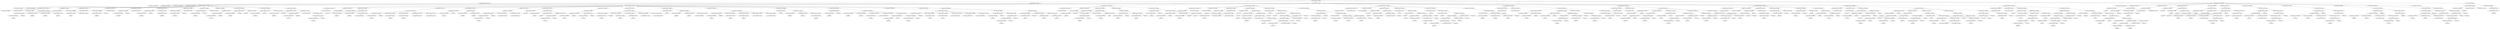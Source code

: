 strict digraph  {
<_ast.alias object at 0xa179d34d0>;
<_ast.ImportFrom object at 0xa17497210>;
<_ast.alias object at 0xa179d3490>;
<_ast.Import object at 0xa17713590>;
<_ast.Load object at 0x10295c1d0>;
<_ast.Name object at 0xa179d3450>;
<_ast.Str object at 0xa179d33d0>;
<_ast.Expr object at 0xa179d3410>;
<_ast.arg object at 0xa179d3350>;
<_ast.arg object at 0xa179d3310>;
<_ast.arg object at 0xa179d32d0>;
<_ast.NameConstant object at 0xa179d3290>;
<_ast.arguments object at 0xa179d3390>;
<_ast.Name object at 0xa179d3210>;
Load2791986;
<_ast.Attribute object at 0xa179d3250>;
Load4195354;
<_ast.Name object at 0xa179d31d0>;
Load5213938;
<_ast.Name object at 0xa179d3190>;
Load6260819;
<_ast.Name object at 0xa179d3150>;
Load178387;
<_ast.Call object at 0xa1783a7d0>;
<_ast.Expr object at 0xa17859c90>;
<_ast.Name object at 0xa179d3090>;
Load67240;
<_ast.Store object at 0x10295c290>;
<_ast.Attribute object at 0xa179d30d0>;
<_ast.Num object at 0xa179d3050>;
<_ast.Assign object at 0xa179d3110>;
<_ast.Name object at 0xa1778bfd0>;
Load3629668;
<_ast.Attribute object at 0xa17948d10>;
Store1743760;
<_ast.Num object at 0xa17849990>;
<_ast.Assign object at 0xa1b3afc10>;
<_ast.Name object at 0xa179cef10>;
Load1213863;
<_ast.Attribute object at 0xa179cef90>;
Store766209;
<_ast.Num object at 0xa179ceed0>;
<_ast.Assign object at 0xa179cefd0>;
<_ast.Name object at 0xa179cee10>;
Load5152402;
<_ast.Attribute object at 0xa179cee50>;
Store1084247;
<_ast.Name object at 0xa179ced90>;
Load5368858;
<_ast.Call object at 0xa179cedd0>;
<_ast.Assign object at 0xa179cee90>;
<_ast.Name object at 0xa179cecd0>;
Load5473642;
<_ast.Attribute object at 0xa179ced10>;
Store7936437;
<_ast.Num object at 0xa179cec90>;
<_ast.Assign object at 0xa179ced50>;
<_ast.Name object at 0xa179cebd0>;
Load6952785;
<_ast.Attribute object at 0xa179cec10>;
Store1728618;
<_ast.Num object at 0xa179ceb90>;
<_ast.Assign object at 0xa179cec50>;
<_ast.Name object at 0xa179cea90>;
Load2130197;
<_ast.Attribute object at 0xa179cead0>;
Load4881060;
<_ast.Call object at 0xa179ceb10>;
<_ast.Expr object at 0xa179ceb50>;
<_ast.Name object at 0xa179ce990>;
Load3716600;
<_ast.Attribute object at 0xa179ce9d0>;
Store4136310;
<_ast.List object at 0xa179ce950>;
Load3447974;
<_ast.Assign object at 0xa179cea10>;
<_ast.Name object at 0xa179ce890>;
Load2957623;
<_ast.Attribute object at 0xa179ce8d0>;
Store7438372;
<_ast.Num object at 0xa179ce850>;
<_ast.Assign object at 0xa179ce910>;
<_ast.Name object at 0xa179ce790>;
Load9845946;
<_ast.Attribute object at 0xa179ce7d0>;
Store8736516;
<_ast.Name object at 0xa179ce6d0>;
Load7718490;
<_ast.Attribute object at 0xa179ce710>;
Load5961333;
<_ast.Str object at 0xa179ce690>;
<_ast.Name object at 0xa179ce590>;
Load7186987;
<_ast.Attribute object at 0xa179ce5d0>;
Load5835148;
<_ast.Call object at 0xa179ce610>;
<_ast.Call object at 0xa179ce750>;
<_ast.Assign object at 0xa179ce810>;
<_ast.FunctionDef object at 0xa178b0ed0>;
<_ast.arg object at 0xa179ce510>;
<_ast.arguments object at 0xa179ce550>;
<_ast.Str object at 0xa179ce490>;
<_ast.Expr object at 0xa179ce4d0>;
<_ast.Name object at 0xa179ce410>;
Store4253129;
<_ast.Name object at 0xa179ce390>;
Load2379145;
<_ast.Name object at 0xa179ce350>;
Load6152933;
<_ast.Str object at 0xa179ce2d0>;
<_ast.keyword object at 0xa179ce310>;
<_ast.Call object at 0xa179ce3d0>;
<_ast.Assign object at 0xa179ce450>;
<_ast.Name object at 0xa179ce1d0>;
Load2244378;
<_ast.Attribute object at 0xa179ce210>;
Load5955972;
<_ast.Name object at 0xa179ce150>;
Load3965469;
<_ast.keyword object at 0xa179ce190>;
<_ast.Name object at 0xa179ce0d0>;
Load3039680;
<_ast.keyword object at 0xa179ce110>;
<_ast.Num object at 0xa179ce050>;
<_ast.keyword object at 0xa179ce090>;
<_ast.Num object at 0xa177223d0>;
<_ast.keyword object at 0xa17722350>;
<_ast.Call object at 0xa179ce250>;
<_ast.Expr object at 0xa179ce290>;
<_ast.Name object at 0xa179cc4d0>;
Load9734157;
<_ast.Attribute object at 0xa179cc550>;
Store1241321;
<_ast.Name object at 0xa179ccf90>;
Load225995;
<_ast.Name object at 0xa179ccf50>;
Load6763600;
<_ast.Call object at 0xa179ccfd0>;
<_ast.Assign object at 0xa1791e790>;
<_ast.Name object at 0xa179cce10>;
Load557834;
<_ast.Attribute object at 0xa179cce50>;
Load5503085;
<_ast.Attribute object at 0xa179cce90>;
Load2592723;
<_ast.Num object at 0xa179ccd90>;
<_ast.keyword object at 0xa179ccdd0>;
<_ast.Num object at 0xa179ccd10>;
<_ast.keyword object at 0xa179ccd50>;
<_ast.Call object at 0xa179cced0>;
<_ast.Expr object at 0xa179ccf10>;
<_ast.Name object at 0xa179ccc90>;
Store6760383;
<_ast.Name object at 0xa179ccc10>;
Load952572;
<_ast.Name object at 0xa179ccbd0>;
Load6647892;
<_ast.Name object at 0xa1775f650>;
Load4957211;
<_ast.Attribute object at 0xa179d35d0>;
Load5807495;
<_ast.keyword object at 0xa17927610>;
<_ast.Call object at 0xa179ccc50>;
<_ast.Assign object at 0xa179cccd0>;
<_ast.Name object at 0xa179d5150>;
Load5641297;
<_ast.Attribute object at 0xa179d5090>;
Load3054898;
<_ast.Name object at 0xa179d51d0>;
Load8547498;
<_ast.Attribute object at 0xa179d5110>;
Load638716;
<_ast.Call object at 0xa179d50d0>;
<_ast.Expr object at 0xa179d5050>;
<_ast.Name object at 0xa179d52d0>;
Load6135595;
<_ast.Attribute object at 0xa179d5210>;
Load8096863;
<_ast.Name object at 0xa179d5350>;
Load8303597;
<_ast.keyword object at 0xa179d5290>;
<_ast.Name object at 0xa17956d10>;
Load1047909;
<_ast.keyword object at 0xa179d5310>;
<_ast.Num object at 0xa179d6c10>;
<_ast.keyword object at 0xa179d6bd0>;
<_ast.Num object at 0xa179d6c90>;
<_ast.keyword object at 0xa179d6c50>;
<_ast.Call object at 0xa179d5250>;
<_ast.Expr object at 0xa179d5190>;
<_ast.Name object at 0xa179d6d90>;
Store7214942;
<_ast.Name object at 0xa179d6e10>;
Load2899329;
<_ast.Name object at 0xa179d6b90>;
Load5807461;
<_ast.Str object at 0xa179d60d0>;
<_ast.keyword object at 0xa179d6e90>;
<_ast.Call object at 0xa179d6050>;
<_ast.Assign object at 0xa179d6d50>;
<_ast.Name object at 0xa179d6e50>;
Load3362511;
<_ast.Attribute object at 0xa179d6150>;
Load8504580;
<_ast.Name object at 0xa179d6cd0>;
Load9070589;
<_ast.keyword object at 0xa179d61d0>;
<_ast.Name object at 0xa179d6090>;
Load866916;
<_ast.keyword object at 0xa179d6250>;
<_ast.Num object at 0xa179d6110>;
<_ast.keyword object at 0xa179d62d0>;
<_ast.Num object at 0xa179d6190>;
<_ast.keyword object at 0xa179d6350>;
<_ast.Call object at 0xa179d6f50>;
<_ast.Expr object at 0xa179d6f10>;
<_ast.Name object at 0xa179d6210>;
Store556793;
<_ast.Name object at 0xa179d6290>;
Load6420176;
<_ast.Name object at 0xa179d64d0>;
Load1954970;
<_ast.Name object at 0xa179d6550>;
Load4643353;
<_ast.keyword object at 0xa179d6310>;
<_ast.Call object at 0xa179d6450>;
<_ast.Assign object at 0xa179d63d0>;
<_ast.Name object at 0xa179d6410>;
Load2946474;
<_ast.Attribute object at 0xa179d65d0>;
Store2023370;
<_ast.Name object at 0xa179d6490>;
Load1263237;
<_ast.Name object at 0xa179d66d0>;
Load2123476;
<_ast.Name object at 0xa179d6750>;
Load6083651;
<_ast.keyword object at 0xa179d6510>;
<_ast.Num object at 0xa179d67d0>;
<_ast.keyword object at 0xa179d6590>;
<_ast.Name object at 0xa179d6690>;
Load5044288;
<_ast.Attribute object at 0xa179d6850>;
Load5640771;
<_ast.keyword object at 0xa179d6610>;
<_ast.Call object at 0xa179d6650>;
<_ast.Assign object at 0xa179d6390>;
<_ast.Name object at 0xa179d69d0>;
Load4932160;
<_ast.Attribute object at 0xa179d6790>;
Load8002094;
<_ast.Attribute object at 0xa179d6950>;
Load2860992;
<_ast.Name object at 0xa179d6a50>;
Load417992;
<_ast.keyword object at 0xa179d6810>;
<_ast.Name object at 0xa179d6ad0>;
Load2415817;
<_ast.keyword object at 0xa179d6890>;
<_ast.Num object at 0xa179d6b50>;
<_ast.keyword object at 0xa179d6910>;
<_ast.Num object at 0xa179d6d10>;
<_ast.keyword object at 0xa179d6990>;
<_ast.Num object at 0xa179d6dd0>;
<_ast.keyword object at 0xa179d6a10>;
<_ast.Call object at 0xa179d6710>;
<_ast.Expr object at 0xa179d68d0>;
<_ast.Name object at 0xa176eafd0>;
Load7076664;
<_ast.Attribute object at 0xa179d6fd0>;
Load5987094;
<_ast.Name object at 0xa179ddf90>;
Load1396528;
<_ast.Attribute object at 0xa179dde50>;
Load6611551;
<_ast.Attribute object at 0xa179ddf50>;
Load4730797;
<_ast.keyword object at 0xa179dded0>;
<_ast.Call object at 0xa179d6ed0>;
<_ast.Expr object at 0xa179d6a90>;
<_ast.Name object at 0xa179dde90>;
Load4999114;
<_ast.Attribute object at 0xa179ddd50>;
Load1700678;
<_ast.Name object at 0xa179dde10>;
Load3105874;
<_ast.keyword object at 0xa179ddcd0>;
<_ast.Name object at 0xa179ddd90>;
Load2398196;
<_ast.keyword object at 0xa179ddc50>;
<_ast.Call object at 0xa179ddf10>;
<_ast.Expr object at 0xa179dddd0>;
<_ast.FunctionDef object at 0xa1c446fd0>;
<_ast.arg object at 0xa179ddb50>;
<_ast.arguments object at 0xa179ddd10>;
<_ast.Str object at 0xa179ddad0>;
<_ast.Expr object at 0xa179ddc90>;
<_ast.Name object at 0xa179ddb90>;
Load3079395;
<_ast.Attribute object at 0xa179dda50>;
Store6978158;
<_ast.Name object at 0xa179dda90>;
Load6866939;
<_ast.Attribute object at 0xa179dd950>;
Load5216785;
<_ast.Call object at 0xa179ddb10>;
<_ast.Sub object at 0x10295cd50>;
<_ast.Name object at 0xa179dda10>;
Load7355482;
<_ast.Attribute object at 0xa179dd8d0>;
Load694;
<_ast.BinOp object at 0xa179dd9d0>;
<_ast.Assign object at 0xa179ddc10>;
<_ast.Name object at 0xa179dd910>;
Load4551535;
<_ast.Attribute object at 0xa179dd7d0>;
Load499996;
<_ast.Name object at 0xa179dd890>;
Load8822987;
<_ast.Attribute object at 0xa179dd750>;
Load9219207;
<_ast.Call object at 0xa179dd990>;
<_ast.Expr object at 0xa179dd850>;
<_ast.Name object at 0xa179dd650>;
Load5145304;
<_ast.Attribute object at 0xa179dd810>;
Store2014181;
<_ast.Name object at 0xa179dd710>;
Load5474999;
<_ast.Attribute object at 0xa179dd5d0>;
Load1034514;
<_ast.Num object at 0xa179dd550>;
<_ast.Name object at 0xa179dd4d0>;
Load6334745;
<_ast.Attribute object at 0xa179dd690>;
Load9233988;
<_ast.Call object at 0xa179dd790>;
<_ast.Assign object at 0xa179dd6d0>;
<_ast.FunctionDef object at 0xa179ddbd0>;
<_ast.arg object at 0xa179dd590>;
<_ast.arg object at 0xa179dd3d0>;
<_ast.arguments object at 0xa179dd450>;
<_ast.Str object at 0xa179dd350>;
<_ast.Expr object at 0xa179dd510>;
<_ast.Name object at 0xa179dd2d0>;
Store4005867;
<_ast.Name object at 0xa179dd250>;
Load1736737;
<_ast.Name object at 0xa179dd1d0>;
Load7624420;
<_ast.Div object at 0x10295cf90>;
<_ast.Num object at 0xa179dd310>;
<_ast.BinOp object at 0xa179dd390>;
<_ast.Call object at 0xa179dd410>;
<_ast.Assign object at 0xa179dd490>;
<_ast.Name object at 0xa179dd290>;
Store5571739;
<_ast.Name object at 0xa17938310>;
Load871660;
<_ast.Name object at 0xa178eec90>;
Load963863;
<_ast.Name object at 0xa18e26c10>;
Load8896735;
<_ast.Mult object at 0x10295ce10>;
<_ast.Num object at 0xa18e26490>;
<_ast.BinOp object at 0xa177187d0>;
<_ast.BinOp object at 0xa178ece10>;
Sub7372975;
<_ast.Call object at 0xa179dd210>;
<_ast.Assign object at 0xa179ddfd0>;
<_ast.Name object at 0xa178d7990>;
Store5271671;
<_ast.Name object at 0xa17484350>;
Load8717099;
<_ast.Name object at 0xa178bb610>;
Load1621082;
<_ast.Name object at 0xa178c1290>;
Load7512447;
<_ast.Num object at 0xa178b33d0>;
<_ast.BinOp object at 0xa178aae90>;
Mult8738855;
<_ast.BinOp object at 0xa178bb590>;
Sub7823337;
<_ast.Name object at 0xa178b3090>;
Load2491389;
<_ast.BinOp object at 0xa178bb0d0>;
Sub483327;
<_ast.Num object at 0xa17720790>;
<_ast.BinOp object at 0xa17484d10>;
Mult1615246;
<_ast.Call object at 0xa178d7910>;
<_ast.Assign object at 0xa1747fad0>;
<_ast.Name object at 0xa1792f490>;
Load6516839;
<_ast.Attribute object at 0xa178ae510>;
Load5785962;
<_ast.Attribute object at 0xa178b0c10>;
Load1643822;
<_ast.Str object at 0xa1778d9d0>;
<_ast.Mod object at 0x102961090>;
<_ast.Name object at 0xa178faf90>;
Load1139300;
<_ast.Name object at 0xa17175e10>;
Load1485511;
<_ast.Name object at 0xa179ccb90>;
Load288096;
<_ast.Tuple object at 0xa178fa550>;
Load8562285;
<_ast.BinOp object at 0xa1778dd10>;
<_ast.Call object at 0xa178b0cd0>;
<_ast.Expr object at 0xa179699d0>;
<_ast.FunctionDef object at 0xa179dd610>;
<_ast.arg object at 0xa179ccb10>;
<_ast.arg object at 0xa179ccad0>;
<_ast.arguments object at 0xa179ccb50>;
<_ast.Str object at 0xa179cca50>;
<_ast.Expr object at 0xa179cca90>;
<_ast.Name object at 0xa179cc9d0>;
Store7133503;
<_ast.Name object at 0xa179cc950>;
Load5305511;
<_ast.Name object at 0xa179cc890>;
Load9645768;
<_ast.Num object at 0xa179cc850>;
<_ast.BinOp object at 0xa179cc8d0>;
Div5333487;
<_ast.Call object at 0xa179cc990>;
<_ast.Assign object at 0xa179cca10>;
<_ast.Name object at 0xa179cc7d0>;
Store7787375;
<_ast.Name object at 0xa179cc750>;
Load9823188;
<_ast.Name object at 0xa179cc6d0>;
Load228414;
<_ast.Name object at 0xa179cc650>;
Load7944859;
<_ast.Num object at 0xa179cc610>;
<_ast.BinOp object at 0xa179cc690>;
Mult2303890;
<_ast.BinOp object at 0xa179cc710>;
Sub9265051;
<_ast.Call object at 0xa179cc790>;
<_ast.Assign object at 0xa179cc810>;
<_ast.Name object at 0xa179cc590>;
Store7549487;
<_ast.Name object at 0xa179cc450>;
Load7548180;
<_ast.Name object at 0xa179cc350>;
Load68712;
<_ast.Name object at 0xa179cc2d0>;
Load7940861;
<_ast.Num object at 0xa179cc290>;
<_ast.BinOp object at 0xa179cc310>;
Mult9854649;
<_ast.BinOp object at 0xa179cc390>;
Sub5332590;
<_ast.Name object at 0xa179cc250>;
Load9928531;
<_ast.BinOp object at 0xa179cc3d0>;
Sub4091089;
<_ast.Num object at 0xa179cc210>;
<_ast.BinOp object at 0xa179cc410>;
Mult7759376;
<_ast.Call object at 0xa179cc490>;
<_ast.Assign object at 0xa179cc5d0>;
<_ast.Str object at 0xa179cc150>;
<_ast.Name object at 0xa179cc0d0>;
Load8983046;
<_ast.Name object at 0xa179cc090>;
Load6879885;
<_ast.Name object at 0xa179cc050>;
Load676863;
<_ast.Tuple object at 0xa179cc110>;
Load9023266;
<_ast.BinOp object at 0xa179cc190>;
Mod2779487;
<_ast.Return object at 0xa179cc1d0>;
<_ast.FunctionDef object at 0xa1bdd4d10>;
<_ast.arg object at 0xa179caf90>;
<_ast.arguments object at 0xa179cafd0>;
<_ast.Str object at 0xa179caf10>;
<_ast.Expr object at 0xa179caf50>;
<_ast.Not object at 0x1029617d0>;
<_ast.Name object at 0xa179cae10>;
Load1239695;
<_ast.Attribute object at 0xa179cae50>;
Load5838561;
<_ast.UnaryOp object at 0xa179cae90>;
<_ast.Name object at 0xa179cad90>;
Load3120094;
<_ast.Attribute object at 0xa179cadd0>;
Store8957200;
<_ast.Name object at 0xa179cac90>;
Load1364897;
<_ast.Attribute object at 0xa179cacd0>;
Load4309537;
<_ast.Call object at 0xa179cad10>;
<_ast.Name object at 0xa179cac10>;
Load8355148;
<_ast.Attribute object at 0xa179cac50>;
Load8521553;
<_ast.BinOp object at 0xa179cad50>;
Sub8664510;
<_ast.Assign object at 0xa1a218090>;
<_ast.Name object at 0xa179cab10>;
Load4099049;
<_ast.Attribute object at 0xa179cab50>;
Load6006212;
<_ast.Call object at 0xa179cab90>;
<_ast.Expr object at 0xa179cabd0>;
<_ast.Name object at 0xa179caa50>;
Load5814887;
<_ast.Attribute object at 0xa179caa90>;
Store305296;
<_ast.Num object at 0xa179caa10>;
<_ast.Assign object at 0xa179caad0>;
<_ast.If object at 0xa179caed0>;
<_ast.FunctionDef object at 0xa17768350>;
<_ast.arg object at 0xa179ca910>;
<_ast.arguments object at 0xa179ca990>;
<_ast.Str object at 0xa179ca890>;
<_ast.Expr object at 0xa179ca8d0>;
<_ast.Name object at 0xa179ca7d0>;
Load1004874;
<_ast.Attribute object at 0xa179ca810>;
Load6359144;
<_ast.Name object at 0xa179ca6d0>;
Load9298312;
<_ast.Attribute object at 0xa179ca710>;
Load6900028;
<_ast.Name object at 0xa179ca650>;
Load7303901;
<_ast.Attribute object at 0xa179ca690>;
Load2729070;
<_ast.Call object at 0xa179ca750>;
<_ast.Expr object at 0xa179ca790>;
<_ast.Name object at 0xa179ca590>;
Load1901817;
<_ast.Attribute object at 0xa179ca5d0>;
Store7831641;
<_ast.Name object at 0xa179ca490>;
Load1277618;
<_ast.Attribute object at 0xa179ca4d0>;
Load3922982;
<_ast.Call object at 0xa179ca510>;
<_ast.Name object at 0xa179ca410>;
Load3027833;
<_ast.Attribute object at 0xa179ca450>;
Load9771556;
<_ast.BinOp object at 0xa179ca550>;
Sub8100864;
<_ast.Assign object at 0xa179ca610>;
<_ast.Name object at 0xa179ca310>;
Load2448293;
<_ast.Attribute object at 0xa179ca350>;
Load6345319;
<_ast.Name object at 0xa179ca290>;
Load1345894;
<_ast.Attribute object at 0xa179ca2d0>;
Load2753161;
<_ast.Call object at 0xa179ca390>;
<_ast.Expr object at 0xa179ca3d0>;
<_ast.Name object at 0xa179ca1d0>;
Load5334785;
<_ast.Attribute object at 0xa179ca210>;
Store9326762;
<_ast.Num object at 0xa179ca190>;
<_ast.Assign object at 0xa179ca250>;
<_ast.If object at 0xa179ca850>;
<_ast.FunctionDef object at 0xa179ca9d0>;
<_ast.arg object at 0xa179ca0d0>;
<_ast.arguments object at 0xa179ca110>;
<_ast.Str object at 0xa179ca050>;
<_ast.Expr object at 0xa179ca090>;
<_ast.Name object at 0xa179c8f50>;
Load7836867;
<_ast.Attribute object at 0xa179c8f90>;
Store8497246;
<_ast.Name object at 0xa179c8e90>;
Load627038;
<_ast.Attribute object at 0xa179c8ed0>;
Load3042484;
<_ast.Call object at 0xa179c8f10>;
<_ast.Assign object at 0xa179c8fd0>;
<_ast.Name object at 0xa179c8dd0>;
Load7662459;
<_ast.Attribute object at 0xa179c8e10>;
Store695099;
<_ast.Num object at 0xa179c8d90>;
<_ast.Assign object at 0xa179c8e50>;
<_ast.Name object at 0xa179c8cd0>;
Load2490744;
<_ast.Attribute object at 0xa179c8d10>;
Store5189176;
<_ast.List object at 0xa179c8c90>;
Load5770809;
<_ast.Assign object at 0xa179c8d50>;
<_ast.Name object at 0xa179c8b90>;
Load2233936;
<_ast.Attribute object at 0xa179c8bd0>;
Load690214;
<_ast.Name object at 0xa179c8b10>;
Load9234437;
<_ast.Attribute object at 0xa179c8b50>;
Load140136;
<_ast.Call object at 0xa179c8c10>;
<_ast.Expr object at 0xa179c8c50>;
<_ast.FunctionDef object at 0xa179ca150>;
<_ast.arg object at 0xa179c8a50>;
<_ast.arguments object at 0xa179c8a90>;
<_ast.Str object at 0xa179c89d0>;
<_ast.Expr object at 0xa179c8a10>;
<_ast.Name object at 0xa179c8950>;
Store1437889;
<_ast.Name object at 0xa179c8890>;
Load4241510;
<_ast.Attribute object at 0xa179c88d0>;
Load4434319;
<_ast.Name object at 0xa179c8810>;
Load6778835;
<_ast.Attribute object at 0xa179c8850>;
Load4978342;
<_ast.BinOp object at 0xa179c8910>;
Sub8633720;
<_ast.Assign object at 0xa179c8990>;
<_ast.Name object at 0xa179c8750>;
Load4350284;
<_ast.Attribute object at 0xa179c8790>;
Load3070212;
<_ast.Name object at 0xa179c8610>;
Load8075759;
<_ast.Attribute object at 0xa179c8650>;
Load4377894;
<_ast.Attribute object at 0xa179c8690>;
Load495603;
<_ast.Name object at 0xa179c8550>;
Load4440762;
<_ast.Attribute object at 0xa179c8590>;
Load7691185;
<_ast.Name object at 0xa179c8510>;
Load4408129;
<_ast.Call object at 0xa179c85d0>;
<_ast.Call object at 0xa179c86d0>;
<_ast.Expr object at 0xa179c8710>;
<_ast.Name object at 0xa179c83d0>;
Load7588291;
<_ast.Attribute object at 0xa179c8410>;
Load8702971;
<_ast.Attribute object at 0xa179c8450>;
Load9658426;
<_ast.Name object at 0xa179c8390>;
Load5423765;
<_ast.Name object at 0xa179c82d0>;
Load4879334;
<_ast.Attribute object at 0xa179c8310>;
Load9041501;
<_ast.USub object at 0x102961950>;
<_ast.Num object at 0xa179c8210>;
<_ast.UnaryOp object at 0xa179c8250>;
<_ast.Index object at 0xa179c8290>;
<_ast.Subscript object at 0xa179c8350>;
Load1498420;
<_ast.Call object at 0xa179c8490>;
<_ast.Expr object at 0xa179c84d0>;
<_ast.Name object at 0xa179c8090>;
Load2407361;
<_ast.Attribute object at 0xa179c80d0>;
Load1034440;
<_ast.Attribute object at 0xa179c8150>;
Load1179961;
<_ast.Num object at 0xa179c8050>;
<_ast.Call object at 0xa179c8190>;
<_ast.Expr object at 0xa179c81d0>;
<_ast.Name object at 0xa178407d0>;
Load5515243;
<_ast.Attribute object at 0xa17783e10>;
Store8900848;
<_ast.Name object at 0xa179c6f90>;
Load4284876;
<_ast.Attribute object at 0xa179c6fd0>;
Load5761341;
<_ast.Assign object at 0xa17940e90>;
<_ast.If object at 0xa179c87d0>;
<_ast.FunctionDef object at 0xa179c8ad0>;
<_ast.arg object at 0xa179c6ed0>;
<_ast.arguments object at 0xa179c6f10>;
<_ast.Str object at 0xa179c6e50>;
<_ast.Expr object at 0xa179c6e90>;
<_ast.Name object at 0xa179c6dd0>;
Store1601972;
<_ast.Name object at 0xa179c6d10>;
Load7874650;
<_ast.Name object at 0xa179c6c10>;
Load8790282;
<_ast.Attribute object at 0xa179c6c50>;
Load7171606;
<_ast.Attribute object at 0xa179c6c90>;
Load6518856;
<_ast.Call object at 0xa179c6cd0>;
<_ast.Call object at 0xa179c6d50>;
<_ast.Add object at 0x10295cc90>;
<_ast.Str object at 0xa179c6b90>;
<_ast.BinOp object at 0xa179c6d90>;
<_ast.Assign object at 0xa179c6e10>;
<_ast.Name object at 0xa179c6a90>;
Load9735629;
<_ast.Name object at 0xa179c69d0>;
Load142841;
<_ast.Name object at 0xa179c6950>;
Load9732829;
<_ast.Attribute object at 0xa179c6990>;
Load1856119;
<_ast.BinOp object at 0xa179c6a10>;
Add4413206;
<_ast.Str object at 0xa179c6910>;
<_ast.BinOp object at 0xa179c6a50>;
Add3197562;
<_ast.Str object at 0xa179c68d0>;
<_ast.Call object at 0xa179c6ad0>;
<_ast.Name object at 0xa179c6890>;
Store9189008;
<_ast.withitem object at 0xa179c6b10>;
<_ast.Name object at 0xa179c6810>;
Store3509589;
<_ast.Name object at 0xa179c6790>;
Load4215561;
<_ast.Attribute object at 0xa178b3790>;
Load8861205;
<_ast.Name object at 0xa179c6690>;
Load863147;
<_ast.Attribute object at 0xa179c66d0>;
Load6311033;
<_ast.Name object at 0xa179c6610>;
Load3878770;
<_ast.Name object at 0xa179c6550>;
Load4643712;
<_ast.Name object at 0xa179c6510>;
Load7694485;
<_ast.Call object at 0xa179c6590>;
<_ast.Str object at 0xa179c64d0>;
<_ast.BinOp object at 0xa179c65d0>;
Add8011467;
<_ast.Str object at 0xa179c6490>;
<_ast.Call object at 0xa179c6650>;
<_ast.Call object at 0xa179c6710>;
<_ast.Expr object at 0xa179c6750>;
<_ast.For object at 0xa179c6850>;
<_ast.With object at 0xa179c6b50>;
<_ast.FunctionDef object at 0xa179c6f50>;
<_ast.ClassDef object at 0xa16904bd0>;
<_ast.arguments object at 0xa179c6450>;
<_ast.Name object at 0xa179c63d0>;
Store606835;
<_ast.Name object at 0xa179c6350>;
Load3743849;
<_ast.Call object at 0xa179c6390>;
<_ast.Assign object at 0xa179c6410>;
<_ast.Name object at 0xa179c6250>;
Load4803489;
<_ast.Attribute object at 0xa179c6290>;
Load6810460;
<_ast.Str object at 0xa179c6210>;
<_ast.Num object at 0xa179c61d0>;
<_ast.Call object at 0xa179c62d0>;
<_ast.Expr object at 0xa179c6310>;
<_ast.Name object at 0xa179c6150>;
Store7043798;
<_ast.Name object at 0xa179c60d0>;
Load8425827;
<_ast.Name object at 0xa179c6090>;
Load4521514;
<_ast.Call object at 0xa179c6110>;
<_ast.Assign object at 0xa179c6190>;
<_ast.Name object at 0xa178e7f10>;
Load1659853;
<_ast.Attribute object at 0xa178e7f90>;
Load6015581;
<_ast.Name object at 0xa179bc850>;
Load7531373;
<_ast.keyword object at 0xa17916910>;
<_ast.Call object at 0xa178e7f50>;
<_ast.Expr object at 0xa179c6050>;
<_ast.Name object at 0xa179c4f50>;
Load8703418;
<_ast.Name object at 0xa179c4f10>;
Load3260540;
<_ast.Str object at 0xa179c4e90>;
<_ast.keyword object at 0xa179c4ed0>;
<_ast.Name object at 0xa179c4dd0>;
Load5125464;
<_ast.Attribute object at 0xa179c4e10>;
Load882950;
<_ast.keyword object at 0xa179c4e50>;
<_ast.Call object at 0xa179c4f90>;
<_ast.Attribute object at 0xa179c4fd0>;
Load329343;
<_ast.Name object at 0xa179c4d50>;
Load5416763;
<_ast.keyword object at 0xa179c4d90>;
<_ast.Call object at 0xa179c4650>;
<_ast.Expr object at 0xa179bc7d0>;
<_ast.Name object at 0xa179c4c10>;
Load553990;
<_ast.Name object at 0xa179c4bd0>;
Load7107551;
<_ast.Str object at 0xa179c4b50>;
<_ast.keyword object at 0xa179c4b90>;
<_ast.Name object at 0xa179c4a50>;
Load2782813;
<_ast.Attribute object at 0xa179c4ad0>;
Load5917310;
<_ast.keyword object at 0xa179c4b10>;
<_ast.Call object at 0xa179c4c50>;
<_ast.Attribute object at 0xa179c4c90>;
Load7459086;
<_ast.Name object at 0xa179c49d0>;
Load3105801;
<_ast.keyword object at 0xa179c4a10>;
<_ast.Call object at 0xa179c4cd0>;
<_ast.Expr object at 0xa179c4d10>;
<_ast.Name object at 0xa179c4890>;
Load3847895;
<_ast.Name object at 0xa179c4850>;
Load1084647;
<_ast.Str object at 0xa179c47d0>;
<_ast.keyword object at 0xa179c4810>;
<_ast.Name object at 0xa179c4710>;
Load9955361;
<_ast.Attribute object at 0xa179c4750>;
Load860691;
<_ast.keyword object at 0xa179c4790>;
<_ast.Call object at 0xa179c48d0>;
<_ast.Attribute object at 0xa179c4910>;
Load2763556;
<_ast.Name object at 0xa179c45d0>;
Load6471006;
<_ast.keyword object at 0xa179c4610>;
<_ast.Call object at 0xa179c4950>;
<_ast.Expr object at 0xa179c4990>;
<_ast.Name object at 0xa179c4490>;
Load6990868;
<_ast.Name object at 0xa179c4450>;
Load4604290;
<_ast.Str object at 0xa179c43d0>;
<_ast.keyword object at 0xa179c4410>;
<_ast.Name object at 0xa179c4310>;
Load1757167;
<_ast.Attribute object at 0xa179c4350>;
Load993564;
<_ast.keyword object at 0xa179c4390>;
<_ast.Call object at 0xa179c44d0>;
<_ast.Attribute object at 0xa179c4510>;
Load5880362;
<_ast.Name object at 0xa179c4290>;
Load6632283;
<_ast.keyword object at 0xa179c42d0>;
<_ast.Call object at 0xa179c4550>;
<_ast.Expr object at 0xa179c4590>;
<_ast.Name object at 0xa179c4150>;
Load7093209;
<_ast.Name object at 0xa179c4110>;
Load8566513;
<_ast.Str object at 0xa179c4090>;
<_ast.keyword object at 0xa179c40d0>;
<_ast.Name object at 0xa179abb10>;
Load1629109;
<_ast.Attribute object at 0xa16e9cb50>;
Load6430268;
<_ast.keyword object at 0xa179c4050>;
<_ast.Call object at 0xa179c4190>;
<_ast.Attribute object at 0xa179c41d0>;
Load1581559;
<_ast.Name object at 0xa17838650>;
Load78282;
<_ast.keyword object at 0xa1777bc50>;
<_ast.Call object at 0xa179c4210>;
<_ast.Expr object at 0xa179c4250>;
<_ast.Name object at 0xa17951f10>;
Load1644623;
<_ast.Attribute object at 0xa17951f50>;
Load4368712;
<_ast.Call object at 0xa17951f90>;
<_ast.Expr object at 0xa17951fd0>;
<_ast.FunctionDef object at 0xa178b3690>;
<_ast.Name object at 0xa17951e50>;
Load1386867;
<_ast.Eq object at 0x102961a90>;
<_ast.Str object at 0xa17951e10>;
<_ast.Compare object at 0xa17951e90>;
<_ast.Name object at 0xa17951d90>;
Load4647693;
<_ast.Call object at 0xa17951dd0>;
<_ast.Expr object at 0xa17946fd0>;
<_ast.If object at 0xa17951ed0>;
<_ast.Module object at 0xa1784dc90>;
<_ast.ImportFrom object at 0xa17497210> -> <_ast.alias object at 0xa179d34d0>;
<_ast.Import object at 0xa17713590> -> <_ast.alias object at 0xa179d3490>;
<_ast.Name object at 0xa179d3450> -> <_ast.Load object at 0x10295c1d0>;
<_ast.Expr object at 0xa179d3410> -> <_ast.Str object at 0xa179d33d0>;
<_ast.arguments object at 0xa179d3390> -> <_ast.arg object at 0xa179d3350>;
<_ast.arguments object at 0xa179d3390> -> <_ast.arg object at 0xa179d3310>;
<_ast.arguments object at 0xa179d3390> -> <_ast.arg object at 0xa179d32d0>;
<_ast.arguments object at 0xa179d3390> -> <_ast.NameConstant object at 0xa179d3290>;
<_ast.Name object at 0xa179d3210> -> Load2791986;
<_ast.Attribute object at 0xa179d3250> -> <_ast.Name object at 0xa179d3210>;
<_ast.Attribute object at 0xa179d3250> -> Load4195354;
<_ast.Name object at 0xa179d31d0> -> Load5213938;
<_ast.Name object at 0xa179d3190> -> Load6260819;
<_ast.Name object at 0xa179d3150> -> Load178387;
<_ast.Call object at 0xa1783a7d0> -> <_ast.Attribute object at 0xa179d3250>;
<_ast.Call object at 0xa1783a7d0> -> <_ast.Name object at 0xa179d31d0>;
<_ast.Call object at 0xa1783a7d0> -> <_ast.Name object at 0xa179d3190>;
<_ast.Call object at 0xa1783a7d0> -> <_ast.Name object at 0xa179d3150>;
<_ast.Expr object at 0xa17859c90> -> <_ast.Call object at 0xa1783a7d0>;
<_ast.Name object at 0xa179d3090> -> Load67240;
<_ast.Attribute object at 0xa179d30d0> -> <_ast.Name object at 0xa179d3090>;
<_ast.Attribute object at 0xa179d30d0> -> <_ast.Store object at 0x10295c290>;
<_ast.Assign object at 0xa179d3110> -> <_ast.Attribute object at 0xa179d30d0>;
<_ast.Assign object at 0xa179d3110> -> <_ast.Num object at 0xa179d3050>;
<_ast.Name object at 0xa1778bfd0> -> Load3629668;
<_ast.Attribute object at 0xa17948d10> -> <_ast.Name object at 0xa1778bfd0>;
<_ast.Attribute object at 0xa17948d10> -> Store1743760;
<_ast.Assign object at 0xa1b3afc10> -> <_ast.Attribute object at 0xa17948d10>;
<_ast.Assign object at 0xa1b3afc10> -> <_ast.Num object at 0xa17849990>;
<_ast.Name object at 0xa179cef10> -> Load1213863;
<_ast.Attribute object at 0xa179cef90> -> <_ast.Name object at 0xa179cef10>;
<_ast.Attribute object at 0xa179cef90> -> Store766209;
<_ast.Assign object at 0xa179cefd0> -> <_ast.Attribute object at 0xa179cef90>;
<_ast.Assign object at 0xa179cefd0> -> <_ast.Num object at 0xa179ceed0>;
<_ast.Name object at 0xa179cee10> -> Load5152402;
<_ast.Attribute object at 0xa179cee50> -> <_ast.Name object at 0xa179cee10>;
<_ast.Attribute object at 0xa179cee50> -> Store1084247;
<_ast.Name object at 0xa179ced90> -> Load5368858;
<_ast.Call object at 0xa179cedd0> -> <_ast.Name object at 0xa179ced90>;
<_ast.Assign object at 0xa179cee90> -> <_ast.Attribute object at 0xa179cee50>;
<_ast.Assign object at 0xa179cee90> -> <_ast.Call object at 0xa179cedd0>;
<_ast.Name object at 0xa179cecd0> -> Load5473642;
<_ast.Attribute object at 0xa179ced10> -> <_ast.Name object at 0xa179cecd0>;
<_ast.Attribute object at 0xa179ced10> -> Store7936437;
<_ast.Assign object at 0xa179ced50> -> <_ast.Attribute object at 0xa179ced10>;
<_ast.Assign object at 0xa179ced50> -> <_ast.Num object at 0xa179cec90>;
<_ast.Name object at 0xa179cebd0> -> Load6952785;
<_ast.Attribute object at 0xa179cec10> -> <_ast.Name object at 0xa179cebd0>;
<_ast.Attribute object at 0xa179cec10> -> Store1728618;
<_ast.Assign object at 0xa179cec50> -> <_ast.Attribute object at 0xa179cec10>;
<_ast.Assign object at 0xa179cec50> -> <_ast.Num object at 0xa179ceb90>;
<_ast.Name object at 0xa179cea90> -> Load2130197;
<_ast.Attribute object at 0xa179cead0> -> <_ast.Name object at 0xa179cea90>;
<_ast.Attribute object at 0xa179cead0> -> Load4881060;
<_ast.Call object at 0xa179ceb10> -> <_ast.Attribute object at 0xa179cead0>;
<_ast.Expr object at 0xa179ceb50> -> <_ast.Call object at 0xa179ceb10>;
<_ast.Name object at 0xa179ce990> -> Load3716600;
<_ast.Attribute object at 0xa179ce9d0> -> <_ast.Name object at 0xa179ce990>;
<_ast.Attribute object at 0xa179ce9d0> -> Store4136310;
<_ast.List object at 0xa179ce950> -> Load3447974;
<_ast.Assign object at 0xa179cea10> -> <_ast.Attribute object at 0xa179ce9d0>;
<_ast.Assign object at 0xa179cea10> -> <_ast.List object at 0xa179ce950>;
<_ast.Name object at 0xa179ce890> -> Load2957623;
<_ast.Attribute object at 0xa179ce8d0> -> <_ast.Name object at 0xa179ce890>;
<_ast.Attribute object at 0xa179ce8d0> -> Store7438372;
<_ast.Assign object at 0xa179ce910> -> <_ast.Attribute object at 0xa179ce8d0>;
<_ast.Assign object at 0xa179ce910> -> <_ast.Num object at 0xa179ce850>;
<_ast.Name object at 0xa179ce790> -> Load9845946;
<_ast.Attribute object at 0xa179ce7d0> -> <_ast.Name object at 0xa179ce790>;
<_ast.Attribute object at 0xa179ce7d0> -> Store8736516;
<_ast.Name object at 0xa179ce6d0> -> Load7718490;
<_ast.Attribute object at 0xa179ce710> -> <_ast.Name object at 0xa179ce6d0>;
<_ast.Attribute object at 0xa179ce710> -> Load5961333;
<_ast.Name object at 0xa179ce590> -> Load7186987;
<_ast.Attribute object at 0xa179ce5d0> -> <_ast.Name object at 0xa179ce590>;
<_ast.Attribute object at 0xa179ce5d0> -> Load5835148;
<_ast.Call object at 0xa179ce610> -> <_ast.Attribute object at 0xa179ce5d0>;
<_ast.Call object at 0xa179ce750> -> <_ast.Attribute object at 0xa179ce710>;
<_ast.Call object at 0xa179ce750> -> <_ast.Str object at 0xa179ce690>;
<_ast.Call object at 0xa179ce750> -> <_ast.Call object at 0xa179ce610>;
<_ast.Assign object at 0xa179ce810> -> <_ast.Attribute object at 0xa179ce7d0>;
<_ast.Assign object at 0xa179ce810> -> <_ast.Call object at 0xa179ce750>;
<_ast.FunctionDef object at 0xa178b0ed0> -> <_ast.arguments object at 0xa179d3390>;
<_ast.FunctionDef object at 0xa178b0ed0> -> <_ast.Expr object at 0xa17859c90>;
<_ast.FunctionDef object at 0xa178b0ed0> -> <_ast.Assign object at 0xa179d3110>;
<_ast.FunctionDef object at 0xa178b0ed0> -> <_ast.Assign object at 0xa1b3afc10>;
<_ast.FunctionDef object at 0xa178b0ed0> -> <_ast.Assign object at 0xa179cefd0>;
<_ast.FunctionDef object at 0xa178b0ed0> -> <_ast.Assign object at 0xa179cee90>;
<_ast.FunctionDef object at 0xa178b0ed0> -> <_ast.Assign object at 0xa179ced50>;
<_ast.FunctionDef object at 0xa178b0ed0> -> <_ast.Assign object at 0xa179cec50>;
<_ast.FunctionDef object at 0xa178b0ed0> -> <_ast.Expr object at 0xa179ceb50>;
<_ast.FunctionDef object at 0xa178b0ed0> -> <_ast.Assign object at 0xa179cea10>;
<_ast.FunctionDef object at 0xa178b0ed0> -> <_ast.Assign object at 0xa179ce910>;
<_ast.FunctionDef object at 0xa178b0ed0> -> <_ast.Assign object at 0xa179ce810>;
<_ast.arguments object at 0xa179ce550> -> <_ast.arg object at 0xa179ce510>;
<_ast.Expr object at 0xa179ce4d0> -> <_ast.Str object at 0xa179ce490>;
<_ast.Name object at 0xa179ce410> -> Store4253129;
<_ast.Name object at 0xa179ce390> -> Load2379145;
<_ast.Name object at 0xa179ce350> -> Load6152933;
<_ast.keyword object at 0xa179ce310> -> <_ast.Str object at 0xa179ce2d0>;
<_ast.Call object at 0xa179ce3d0> -> <_ast.Name object at 0xa179ce390>;
<_ast.Call object at 0xa179ce3d0> -> <_ast.Name object at 0xa179ce350>;
<_ast.Call object at 0xa179ce3d0> -> <_ast.keyword object at 0xa179ce310>;
<_ast.Assign object at 0xa179ce450> -> <_ast.Name object at 0xa179ce410>;
<_ast.Assign object at 0xa179ce450> -> <_ast.Call object at 0xa179ce3d0>;
<_ast.Name object at 0xa179ce1d0> -> Load2244378;
<_ast.Attribute object at 0xa179ce210> -> <_ast.Name object at 0xa179ce1d0>;
<_ast.Attribute object at 0xa179ce210> -> Load5955972;
<_ast.Name object at 0xa179ce150> -> Load3965469;
<_ast.keyword object at 0xa179ce190> -> <_ast.Name object at 0xa179ce150>;
<_ast.Name object at 0xa179ce0d0> -> Load3039680;
<_ast.keyword object at 0xa179ce110> -> <_ast.Name object at 0xa179ce0d0>;
<_ast.keyword object at 0xa179ce090> -> <_ast.Num object at 0xa179ce050>;
<_ast.keyword object at 0xa17722350> -> <_ast.Num object at 0xa177223d0>;
<_ast.Call object at 0xa179ce250> -> <_ast.Attribute object at 0xa179ce210>;
<_ast.Call object at 0xa179ce250> -> <_ast.keyword object at 0xa179ce190>;
<_ast.Call object at 0xa179ce250> -> <_ast.keyword object at 0xa179ce110>;
<_ast.Call object at 0xa179ce250> -> <_ast.keyword object at 0xa179ce090>;
<_ast.Call object at 0xa179ce250> -> <_ast.keyword object at 0xa17722350>;
<_ast.Expr object at 0xa179ce290> -> <_ast.Call object at 0xa179ce250>;
<_ast.Name object at 0xa179cc4d0> -> Load9734157;
<_ast.Attribute object at 0xa179cc550> -> <_ast.Name object at 0xa179cc4d0>;
<_ast.Attribute object at 0xa179cc550> -> Store1241321;
<_ast.Name object at 0xa179ccf90> -> Load225995;
<_ast.Name object at 0xa179ccf50> -> Load6763600;
<_ast.Call object at 0xa179ccfd0> -> <_ast.Name object at 0xa179ccf90>;
<_ast.Call object at 0xa179ccfd0> -> <_ast.Name object at 0xa179ccf50>;
<_ast.Assign object at 0xa1791e790> -> <_ast.Attribute object at 0xa179cc550>;
<_ast.Assign object at 0xa1791e790> -> <_ast.Call object at 0xa179ccfd0>;
<_ast.Name object at 0xa179cce10> -> Load557834;
<_ast.Attribute object at 0xa179cce50> -> <_ast.Name object at 0xa179cce10>;
<_ast.Attribute object at 0xa179cce50> -> Load5503085;
<_ast.Attribute object at 0xa179cce90> -> <_ast.Attribute object at 0xa179cce50>;
<_ast.Attribute object at 0xa179cce90> -> Load2592723;
<_ast.keyword object at 0xa179ccdd0> -> <_ast.Num object at 0xa179ccd90>;
<_ast.keyword object at 0xa179ccd50> -> <_ast.Num object at 0xa179ccd10>;
<_ast.Call object at 0xa179cced0> -> <_ast.Attribute object at 0xa179cce90>;
<_ast.Call object at 0xa179cced0> -> <_ast.keyword object at 0xa179ccdd0>;
<_ast.Call object at 0xa179cced0> -> <_ast.keyword object at 0xa179ccd50>;
<_ast.Expr object at 0xa179ccf10> -> <_ast.Call object at 0xa179cced0>;
<_ast.Name object at 0xa179ccc90> -> Store6760383;
<_ast.Name object at 0xa179ccc10> -> Load952572;
<_ast.Name object at 0xa179ccbd0> -> Load6647892;
<_ast.Name object at 0xa1775f650> -> Load4957211;
<_ast.Attribute object at 0xa179d35d0> -> <_ast.Name object at 0xa1775f650>;
<_ast.Attribute object at 0xa179d35d0> -> Load5807495;
<_ast.keyword object at 0xa17927610> -> <_ast.Attribute object at 0xa179d35d0>;
<_ast.Call object at 0xa179ccc50> -> <_ast.Name object at 0xa179ccc10>;
<_ast.Call object at 0xa179ccc50> -> <_ast.Name object at 0xa179ccbd0>;
<_ast.Call object at 0xa179ccc50> -> <_ast.keyword object at 0xa17927610>;
<_ast.Assign object at 0xa179cccd0> -> <_ast.Name object at 0xa179ccc90>;
<_ast.Assign object at 0xa179cccd0> -> <_ast.Call object at 0xa179ccc50>;
<_ast.Name object at 0xa179d5150> -> Load5641297;
<_ast.Attribute object at 0xa179d5090> -> <_ast.Name object at 0xa179d5150>;
<_ast.Attribute object at 0xa179d5090> -> Load3054898;
<_ast.Name object at 0xa179d51d0> -> Load8547498;
<_ast.Attribute object at 0xa179d5110> -> <_ast.Name object at 0xa179d51d0>;
<_ast.Attribute object at 0xa179d5110> -> Load638716;
<_ast.Call object at 0xa179d50d0> -> <_ast.Attribute object at 0xa179d5090>;
<_ast.Call object at 0xa179d50d0> -> <_ast.Attribute object at 0xa179d5110>;
<_ast.Expr object at 0xa179d5050> -> <_ast.Call object at 0xa179d50d0>;
<_ast.Name object at 0xa179d52d0> -> Load6135595;
<_ast.Attribute object at 0xa179d5210> -> <_ast.Name object at 0xa179d52d0>;
<_ast.Attribute object at 0xa179d5210> -> Load8096863;
<_ast.Name object at 0xa179d5350> -> Load8303597;
<_ast.keyword object at 0xa179d5290> -> <_ast.Name object at 0xa179d5350>;
<_ast.Name object at 0xa17956d10> -> Load1047909;
<_ast.keyword object at 0xa179d5310> -> <_ast.Name object at 0xa17956d10>;
<_ast.keyword object at 0xa179d6bd0> -> <_ast.Num object at 0xa179d6c10>;
<_ast.keyword object at 0xa179d6c50> -> <_ast.Num object at 0xa179d6c90>;
<_ast.Call object at 0xa179d5250> -> <_ast.Attribute object at 0xa179d5210>;
<_ast.Call object at 0xa179d5250> -> <_ast.keyword object at 0xa179d5290>;
<_ast.Call object at 0xa179d5250> -> <_ast.keyword object at 0xa179d5310>;
<_ast.Call object at 0xa179d5250> -> <_ast.keyword object at 0xa179d6bd0>;
<_ast.Call object at 0xa179d5250> -> <_ast.keyword object at 0xa179d6c50>;
<_ast.Expr object at 0xa179d5190> -> <_ast.Call object at 0xa179d5250>;
<_ast.Name object at 0xa179d6d90> -> Store7214942;
<_ast.Name object at 0xa179d6e10> -> Load2899329;
<_ast.Name object at 0xa179d6b90> -> Load5807461;
<_ast.keyword object at 0xa179d6e90> -> <_ast.Str object at 0xa179d60d0>;
<_ast.Call object at 0xa179d6050> -> <_ast.Name object at 0xa179d6e10>;
<_ast.Call object at 0xa179d6050> -> <_ast.Name object at 0xa179d6b90>;
<_ast.Call object at 0xa179d6050> -> <_ast.keyword object at 0xa179d6e90>;
<_ast.Assign object at 0xa179d6d50> -> <_ast.Name object at 0xa179d6d90>;
<_ast.Assign object at 0xa179d6d50> -> <_ast.Call object at 0xa179d6050>;
<_ast.Name object at 0xa179d6e50> -> Load3362511;
<_ast.Attribute object at 0xa179d6150> -> <_ast.Name object at 0xa179d6e50>;
<_ast.Attribute object at 0xa179d6150> -> Load8504580;
<_ast.Name object at 0xa179d6cd0> -> Load9070589;
<_ast.keyword object at 0xa179d61d0> -> <_ast.Name object at 0xa179d6cd0>;
<_ast.Name object at 0xa179d6090> -> Load866916;
<_ast.keyword object at 0xa179d6250> -> <_ast.Name object at 0xa179d6090>;
<_ast.keyword object at 0xa179d62d0> -> <_ast.Num object at 0xa179d6110>;
<_ast.keyword object at 0xa179d6350> -> <_ast.Num object at 0xa179d6190>;
<_ast.Call object at 0xa179d6f50> -> <_ast.Attribute object at 0xa179d6150>;
<_ast.Call object at 0xa179d6f50> -> <_ast.keyword object at 0xa179d61d0>;
<_ast.Call object at 0xa179d6f50> -> <_ast.keyword object at 0xa179d6250>;
<_ast.Call object at 0xa179d6f50> -> <_ast.keyword object at 0xa179d62d0>;
<_ast.Call object at 0xa179d6f50> -> <_ast.keyword object at 0xa179d6350>;
<_ast.Expr object at 0xa179d6f10> -> <_ast.Call object at 0xa179d6f50>;
<_ast.Name object at 0xa179d6210> -> Store556793;
<_ast.Name object at 0xa179d6290> -> Load6420176;
<_ast.Name object at 0xa179d64d0> -> Load1954970;
<_ast.Name object at 0xa179d6550> -> Load4643353;
<_ast.keyword object at 0xa179d6310> -> <_ast.Name object at 0xa179d6550>;
<_ast.Call object at 0xa179d6450> -> <_ast.Name object at 0xa179d6290>;
<_ast.Call object at 0xa179d6450> -> <_ast.Name object at 0xa179d64d0>;
<_ast.Call object at 0xa179d6450> -> <_ast.keyword object at 0xa179d6310>;
<_ast.Assign object at 0xa179d63d0> -> <_ast.Name object at 0xa179d6210>;
<_ast.Assign object at 0xa179d63d0> -> <_ast.Call object at 0xa179d6450>;
<_ast.Name object at 0xa179d6410> -> Load2946474;
<_ast.Attribute object at 0xa179d65d0> -> <_ast.Name object at 0xa179d6410>;
<_ast.Attribute object at 0xa179d65d0> -> Store2023370;
<_ast.Name object at 0xa179d6490> -> Load1263237;
<_ast.Name object at 0xa179d66d0> -> Load2123476;
<_ast.Name object at 0xa179d6750> -> Load6083651;
<_ast.keyword object at 0xa179d6510> -> <_ast.Name object at 0xa179d6750>;
<_ast.keyword object at 0xa179d6590> -> <_ast.Num object at 0xa179d67d0>;
<_ast.Name object at 0xa179d6690> -> Load5044288;
<_ast.Attribute object at 0xa179d6850> -> <_ast.Name object at 0xa179d6690>;
<_ast.Attribute object at 0xa179d6850> -> Load5640771;
<_ast.keyword object at 0xa179d6610> -> <_ast.Attribute object at 0xa179d6850>;
<_ast.Call object at 0xa179d6650> -> <_ast.Name object at 0xa179d6490>;
<_ast.Call object at 0xa179d6650> -> <_ast.Name object at 0xa179d66d0>;
<_ast.Call object at 0xa179d6650> -> <_ast.keyword object at 0xa179d6510>;
<_ast.Call object at 0xa179d6650> -> <_ast.keyword object at 0xa179d6590>;
<_ast.Call object at 0xa179d6650> -> <_ast.keyword object at 0xa179d6610>;
<_ast.Assign object at 0xa179d6390> -> <_ast.Attribute object at 0xa179d65d0>;
<_ast.Assign object at 0xa179d6390> -> <_ast.Call object at 0xa179d6650>;
<_ast.Name object at 0xa179d69d0> -> Load4932160;
<_ast.Attribute object at 0xa179d6790> -> <_ast.Name object at 0xa179d69d0>;
<_ast.Attribute object at 0xa179d6790> -> Load8002094;
<_ast.Attribute object at 0xa179d6950> -> <_ast.Attribute object at 0xa179d6790>;
<_ast.Attribute object at 0xa179d6950> -> Load2860992;
<_ast.Name object at 0xa179d6a50> -> Load417992;
<_ast.keyword object at 0xa179d6810> -> <_ast.Name object at 0xa179d6a50>;
<_ast.Name object at 0xa179d6ad0> -> Load2415817;
<_ast.keyword object at 0xa179d6890> -> <_ast.Name object at 0xa179d6ad0>;
<_ast.keyword object at 0xa179d6910> -> <_ast.Num object at 0xa179d6b50>;
<_ast.keyword object at 0xa179d6990> -> <_ast.Num object at 0xa179d6d10>;
<_ast.keyword object at 0xa179d6a10> -> <_ast.Num object at 0xa179d6dd0>;
<_ast.Call object at 0xa179d6710> -> <_ast.Attribute object at 0xa179d6950>;
<_ast.Call object at 0xa179d6710> -> <_ast.keyword object at 0xa179d6810>;
<_ast.Call object at 0xa179d6710> -> <_ast.keyword object at 0xa179d6890>;
<_ast.Call object at 0xa179d6710> -> <_ast.keyword object at 0xa179d6910>;
<_ast.Call object at 0xa179d6710> -> <_ast.keyword object at 0xa179d6990>;
<_ast.Call object at 0xa179d6710> -> <_ast.keyword object at 0xa179d6a10>;
<_ast.Expr object at 0xa179d68d0> -> <_ast.Call object at 0xa179d6710>;
<_ast.Name object at 0xa176eafd0> -> Load7076664;
<_ast.Attribute object at 0xa179d6fd0> -> <_ast.Name object at 0xa176eafd0>;
<_ast.Attribute object at 0xa179d6fd0> -> Load5987094;
<_ast.Name object at 0xa179ddf90> -> Load1396528;
<_ast.Attribute object at 0xa179dde50> -> <_ast.Name object at 0xa179ddf90>;
<_ast.Attribute object at 0xa179dde50> -> Load6611551;
<_ast.Attribute object at 0xa179ddf50> -> <_ast.Attribute object at 0xa179dde50>;
<_ast.Attribute object at 0xa179ddf50> -> Load4730797;
<_ast.keyword object at 0xa179dded0> -> <_ast.Attribute object at 0xa179ddf50>;
<_ast.Call object at 0xa179d6ed0> -> <_ast.Attribute object at 0xa179d6fd0>;
<_ast.Call object at 0xa179d6ed0> -> <_ast.keyword object at 0xa179dded0>;
<_ast.Expr object at 0xa179d6a90> -> <_ast.Call object at 0xa179d6ed0>;
<_ast.Name object at 0xa179dde90> -> Load4999114;
<_ast.Attribute object at 0xa179ddd50> -> <_ast.Name object at 0xa179dde90>;
<_ast.Attribute object at 0xa179ddd50> -> Load1700678;
<_ast.Name object at 0xa179dde10> -> Load3105874;
<_ast.keyword object at 0xa179ddcd0> -> <_ast.Name object at 0xa179dde10>;
<_ast.Name object at 0xa179ddd90> -> Load2398196;
<_ast.keyword object at 0xa179ddc50> -> <_ast.Name object at 0xa179ddd90>;
<_ast.Call object at 0xa179ddf10> -> <_ast.Attribute object at 0xa179ddd50>;
<_ast.Call object at 0xa179ddf10> -> <_ast.keyword object at 0xa179ddcd0>;
<_ast.Call object at 0xa179ddf10> -> <_ast.keyword object at 0xa179ddc50>;
<_ast.Expr object at 0xa179dddd0> -> <_ast.Call object at 0xa179ddf10>;
<_ast.FunctionDef object at 0xa1c446fd0> -> <_ast.arguments object at 0xa179ce550>;
<_ast.FunctionDef object at 0xa1c446fd0> -> <_ast.Expr object at 0xa179ce4d0>;
<_ast.FunctionDef object at 0xa1c446fd0> -> <_ast.Assign object at 0xa179ce450>;
<_ast.FunctionDef object at 0xa1c446fd0> -> <_ast.Expr object at 0xa179ce290>;
<_ast.FunctionDef object at 0xa1c446fd0> -> <_ast.Assign object at 0xa1791e790>;
<_ast.FunctionDef object at 0xa1c446fd0> -> <_ast.Expr object at 0xa179ccf10>;
<_ast.FunctionDef object at 0xa1c446fd0> -> <_ast.Assign object at 0xa179cccd0>;
<_ast.FunctionDef object at 0xa1c446fd0> -> <_ast.Expr object at 0xa179d5050>;
<_ast.FunctionDef object at 0xa1c446fd0> -> <_ast.Expr object at 0xa179d5190>;
<_ast.FunctionDef object at 0xa1c446fd0> -> <_ast.Assign object at 0xa179d6d50>;
<_ast.FunctionDef object at 0xa1c446fd0> -> <_ast.Expr object at 0xa179d6f10>;
<_ast.FunctionDef object at 0xa1c446fd0> -> <_ast.Assign object at 0xa179d63d0>;
<_ast.FunctionDef object at 0xa1c446fd0> -> <_ast.Assign object at 0xa179d6390>;
<_ast.FunctionDef object at 0xa1c446fd0> -> <_ast.Expr object at 0xa179d68d0>;
<_ast.FunctionDef object at 0xa1c446fd0> -> <_ast.Expr object at 0xa179d6a90>;
<_ast.FunctionDef object at 0xa1c446fd0> -> <_ast.Expr object at 0xa179dddd0>;
<_ast.arguments object at 0xa179ddd10> -> <_ast.arg object at 0xa179ddb50>;
<_ast.Expr object at 0xa179ddc90> -> <_ast.Str object at 0xa179ddad0>;
<_ast.Name object at 0xa179ddb90> -> Load3079395;
<_ast.Attribute object at 0xa179dda50> -> <_ast.Name object at 0xa179ddb90>;
<_ast.Attribute object at 0xa179dda50> -> Store6978158;
<_ast.Name object at 0xa179dda90> -> Load6866939;
<_ast.Attribute object at 0xa179dd950> -> <_ast.Name object at 0xa179dda90>;
<_ast.Attribute object at 0xa179dd950> -> Load5216785;
<_ast.Call object at 0xa179ddb10> -> <_ast.Attribute object at 0xa179dd950>;
<_ast.Name object at 0xa179dda10> -> Load7355482;
<_ast.Attribute object at 0xa179dd8d0> -> <_ast.Name object at 0xa179dda10>;
<_ast.Attribute object at 0xa179dd8d0> -> Load694;
<_ast.BinOp object at 0xa179dd9d0> -> <_ast.Call object at 0xa179ddb10>;
<_ast.BinOp object at 0xa179dd9d0> -> <_ast.Sub object at 0x10295cd50>;
<_ast.BinOp object at 0xa179dd9d0> -> <_ast.Attribute object at 0xa179dd8d0>;
<_ast.Assign object at 0xa179ddc10> -> <_ast.Attribute object at 0xa179dda50>;
<_ast.Assign object at 0xa179ddc10> -> <_ast.BinOp object at 0xa179dd9d0>;
<_ast.Name object at 0xa179dd910> -> Load4551535;
<_ast.Attribute object at 0xa179dd7d0> -> <_ast.Name object at 0xa179dd910>;
<_ast.Attribute object at 0xa179dd7d0> -> Load499996;
<_ast.Name object at 0xa179dd890> -> Load8822987;
<_ast.Attribute object at 0xa179dd750> -> <_ast.Name object at 0xa179dd890>;
<_ast.Attribute object at 0xa179dd750> -> Load9219207;
<_ast.Call object at 0xa179dd990> -> <_ast.Attribute object at 0xa179dd7d0>;
<_ast.Call object at 0xa179dd990> -> <_ast.Attribute object at 0xa179dd750>;
<_ast.Expr object at 0xa179dd850> -> <_ast.Call object at 0xa179dd990>;
<_ast.Name object at 0xa179dd650> -> Load5145304;
<_ast.Attribute object at 0xa179dd810> -> <_ast.Name object at 0xa179dd650>;
<_ast.Attribute object at 0xa179dd810> -> Store2014181;
<_ast.Name object at 0xa179dd710> -> Load5474999;
<_ast.Attribute object at 0xa179dd5d0> -> <_ast.Name object at 0xa179dd710>;
<_ast.Attribute object at 0xa179dd5d0> -> Load1034514;
<_ast.Name object at 0xa179dd4d0> -> Load6334745;
<_ast.Attribute object at 0xa179dd690> -> <_ast.Name object at 0xa179dd4d0>;
<_ast.Attribute object at 0xa179dd690> -> Load9233988;
<_ast.Call object at 0xa179dd790> -> <_ast.Attribute object at 0xa179dd5d0>;
<_ast.Call object at 0xa179dd790> -> <_ast.Num object at 0xa179dd550>;
<_ast.Call object at 0xa179dd790> -> <_ast.Attribute object at 0xa179dd690>;
<_ast.Assign object at 0xa179dd6d0> -> <_ast.Attribute object at 0xa179dd810>;
<_ast.Assign object at 0xa179dd6d0> -> <_ast.Call object at 0xa179dd790>;
<_ast.FunctionDef object at 0xa179ddbd0> -> <_ast.arguments object at 0xa179ddd10>;
<_ast.FunctionDef object at 0xa179ddbd0> -> <_ast.Expr object at 0xa179ddc90>;
<_ast.FunctionDef object at 0xa179ddbd0> -> <_ast.Assign object at 0xa179ddc10>;
<_ast.FunctionDef object at 0xa179ddbd0> -> <_ast.Expr object at 0xa179dd850>;
<_ast.FunctionDef object at 0xa179ddbd0> -> <_ast.Assign object at 0xa179dd6d0>;
<_ast.arguments object at 0xa179dd450> -> <_ast.arg object at 0xa179dd590>;
<_ast.arguments object at 0xa179dd450> -> <_ast.arg object at 0xa179dd3d0>;
<_ast.Expr object at 0xa179dd510> -> <_ast.Str object at 0xa179dd350>;
<_ast.Name object at 0xa179dd2d0> -> Store4005867;
<_ast.Name object at 0xa179dd250> -> Load1736737;
<_ast.Name object at 0xa179dd1d0> -> Load7624420;
<_ast.BinOp object at 0xa179dd390> -> <_ast.Name object at 0xa179dd1d0>;
<_ast.BinOp object at 0xa179dd390> -> <_ast.Div object at 0x10295cf90>;
<_ast.BinOp object at 0xa179dd390> -> <_ast.Num object at 0xa179dd310>;
<_ast.Call object at 0xa179dd410> -> <_ast.Name object at 0xa179dd250>;
<_ast.Call object at 0xa179dd410> -> <_ast.BinOp object at 0xa179dd390>;
<_ast.Assign object at 0xa179dd490> -> <_ast.Name object at 0xa179dd2d0>;
<_ast.Assign object at 0xa179dd490> -> <_ast.Call object at 0xa179dd410>;
<_ast.Name object at 0xa179dd290> -> Store5571739;
<_ast.Name object at 0xa17938310> -> Load871660;
<_ast.Name object at 0xa178eec90> -> Load963863;
<_ast.Name object at 0xa18e26c10> -> Load8896735;
<_ast.BinOp object at 0xa177187d0> -> <_ast.Name object at 0xa18e26c10>;
<_ast.BinOp object at 0xa177187d0> -> <_ast.Mult object at 0x10295ce10>;
<_ast.BinOp object at 0xa177187d0> -> <_ast.Num object at 0xa18e26490>;
<_ast.BinOp object at 0xa178ece10> -> <_ast.Name object at 0xa178eec90>;
<_ast.BinOp object at 0xa178ece10> -> Sub7372975;
<_ast.BinOp object at 0xa178ece10> -> <_ast.BinOp object at 0xa177187d0>;
<_ast.Call object at 0xa179dd210> -> <_ast.Name object at 0xa17938310>;
<_ast.Call object at 0xa179dd210> -> <_ast.BinOp object at 0xa178ece10>;
<_ast.Assign object at 0xa179ddfd0> -> <_ast.Name object at 0xa179dd290>;
<_ast.Assign object at 0xa179ddfd0> -> <_ast.Call object at 0xa179dd210>;
<_ast.Name object at 0xa178d7990> -> Store5271671;
<_ast.Name object at 0xa17484350> -> Load8717099;
<_ast.Name object at 0xa178bb610> -> Load1621082;
<_ast.Name object at 0xa178c1290> -> Load7512447;
<_ast.BinOp object at 0xa178aae90> -> <_ast.Name object at 0xa178c1290>;
<_ast.BinOp object at 0xa178aae90> -> Mult8738855;
<_ast.BinOp object at 0xa178aae90> -> <_ast.Num object at 0xa178b33d0>;
<_ast.BinOp object at 0xa178bb590> -> <_ast.Name object at 0xa178bb610>;
<_ast.BinOp object at 0xa178bb590> -> Sub7823337;
<_ast.BinOp object at 0xa178bb590> -> <_ast.BinOp object at 0xa178aae90>;
<_ast.Name object at 0xa178b3090> -> Load2491389;
<_ast.BinOp object at 0xa178bb0d0> -> <_ast.BinOp object at 0xa178bb590>;
<_ast.BinOp object at 0xa178bb0d0> -> Sub483327;
<_ast.BinOp object at 0xa178bb0d0> -> <_ast.Name object at 0xa178b3090>;
<_ast.BinOp object at 0xa17484d10> -> <_ast.BinOp object at 0xa178bb0d0>;
<_ast.BinOp object at 0xa17484d10> -> Mult1615246;
<_ast.BinOp object at 0xa17484d10> -> <_ast.Num object at 0xa17720790>;
<_ast.Call object at 0xa178d7910> -> <_ast.Name object at 0xa17484350>;
<_ast.Call object at 0xa178d7910> -> <_ast.BinOp object at 0xa17484d10>;
<_ast.Assign object at 0xa1747fad0> -> <_ast.Name object at 0xa178d7990>;
<_ast.Assign object at 0xa1747fad0> -> <_ast.Call object at 0xa178d7910>;
<_ast.Name object at 0xa1792f490> -> Load6516839;
<_ast.Attribute object at 0xa178ae510> -> <_ast.Name object at 0xa1792f490>;
<_ast.Attribute object at 0xa178ae510> -> Load5785962;
<_ast.Attribute object at 0xa178b0c10> -> <_ast.Attribute object at 0xa178ae510>;
<_ast.Attribute object at 0xa178b0c10> -> Load1643822;
<_ast.Name object at 0xa178faf90> -> Load1139300;
<_ast.Name object at 0xa17175e10> -> Load1485511;
<_ast.Name object at 0xa179ccb90> -> Load288096;
<_ast.Tuple object at 0xa178fa550> -> <_ast.Name object at 0xa178faf90>;
<_ast.Tuple object at 0xa178fa550> -> <_ast.Name object at 0xa17175e10>;
<_ast.Tuple object at 0xa178fa550> -> <_ast.Name object at 0xa179ccb90>;
<_ast.Tuple object at 0xa178fa550> -> Load8562285;
<_ast.BinOp object at 0xa1778dd10> -> <_ast.Str object at 0xa1778d9d0>;
<_ast.BinOp object at 0xa1778dd10> -> <_ast.Mod object at 0x102961090>;
<_ast.BinOp object at 0xa1778dd10> -> <_ast.Tuple object at 0xa178fa550>;
<_ast.Call object at 0xa178b0cd0> -> <_ast.Attribute object at 0xa178b0c10>;
<_ast.Call object at 0xa178b0cd0> -> <_ast.BinOp object at 0xa1778dd10>;
<_ast.Expr object at 0xa179699d0> -> <_ast.Call object at 0xa178b0cd0>;
<_ast.FunctionDef object at 0xa179dd610> -> <_ast.arguments object at 0xa179dd450>;
<_ast.FunctionDef object at 0xa179dd610> -> <_ast.Expr object at 0xa179dd510>;
<_ast.FunctionDef object at 0xa179dd610> -> <_ast.Assign object at 0xa179dd490>;
<_ast.FunctionDef object at 0xa179dd610> -> <_ast.Assign object at 0xa179ddfd0>;
<_ast.FunctionDef object at 0xa179dd610> -> <_ast.Assign object at 0xa1747fad0>;
<_ast.FunctionDef object at 0xa179dd610> -> <_ast.Expr object at 0xa179699d0>;
<_ast.arguments object at 0xa179ccb50> -> <_ast.arg object at 0xa179ccb10>;
<_ast.arguments object at 0xa179ccb50> -> <_ast.arg object at 0xa179ccad0>;
<_ast.Expr object at 0xa179cca90> -> <_ast.Str object at 0xa179cca50>;
<_ast.Name object at 0xa179cc9d0> -> Store7133503;
<_ast.Name object at 0xa179cc950> -> Load5305511;
<_ast.Name object at 0xa179cc890> -> Load9645768;
<_ast.BinOp object at 0xa179cc8d0> -> <_ast.Name object at 0xa179cc890>;
<_ast.BinOp object at 0xa179cc8d0> -> Div5333487;
<_ast.BinOp object at 0xa179cc8d0> -> <_ast.Num object at 0xa179cc850>;
<_ast.Call object at 0xa179cc990> -> <_ast.Name object at 0xa179cc950>;
<_ast.Call object at 0xa179cc990> -> <_ast.BinOp object at 0xa179cc8d0>;
<_ast.Assign object at 0xa179cca10> -> <_ast.Name object at 0xa179cc9d0>;
<_ast.Assign object at 0xa179cca10> -> <_ast.Call object at 0xa179cc990>;
<_ast.Name object at 0xa179cc7d0> -> Store7787375;
<_ast.Name object at 0xa179cc750> -> Load9823188;
<_ast.Name object at 0xa179cc6d0> -> Load228414;
<_ast.Name object at 0xa179cc650> -> Load7944859;
<_ast.BinOp object at 0xa179cc690> -> <_ast.Name object at 0xa179cc650>;
<_ast.BinOp object at 0xa179cc690> -> Mult2303890;
<_ast.BinOp object at 0xa179cc690> -> <_ast.Num object at 0xa179cc610>;
<_ast.BinOp object at 0xa179cc710> -> <_ast.Name object at 0xa179cc6d0>;
<_ast.BinOp object at 0xa179cc710> -> Sub9265051;
<_ast.BinOp object at 0xa179cc710> -> <_ast.BinOp object at 0xa179cc690>;
<_ast.Call object at 0xa179cc790> -> <_ast.Name object at 0xa179cc750>;
<_ast.Call object at 0xa179cc790> -> <_ast.BinOp object at 0xa179cc710>;
<_ast.Assign object at 0xa179cc810> -> <_ast.Name object at 0xa179cc7d0>;
<_ast.Assign object at 0xa179cc810> -> <_ast.Call object at 0xa179cc790>;
<_ast.Name object at 0xa179cc590> -> Store7549487;
<_ast.Name object at 0xa179cc450> -> Load7548180;
<_ast.Name object at 0xa179cc350> -> Load68712;
<_ast.Name object at 0xa179cc2d0> -> Load7940861;
<_ast.BinOp object at 0xa179cc310> -> <_ast.Name object at 0xa179cc2d0>;
<_ast.BinOp object at 0xa179cc310> -> Mult9854649;
<_ast.BinOp object at 0xa179cc310> -> <_ast.Num object at 0xa179cc290>;
<_ast.BinOp object at 0xa179cc390> -> <_ast.Name object at 0xa179cc350>;
<_ast.BinOp object at 0xa179cc390> -> Sub5332590;
<_ast.BinOp object at 0xa179cc390> -> <_ast.BinOp object at 0xa179cc310>;
<_ast.Name object at 0xa179cc250> -> Load9928531;
<_ast.BinOp object at 0xa179cc3d0> -> <_ast.BinOp object at 0xa179cc390>;
<_ast.BinOp object at 0xa179cc3d0> -> Sub4091089;
<_ast.BinOp object at 0xa179cc3d0> -> <_ast.Name object at 0xa179cc250>;
<_ast.BinOp object at 0xa179cc410> -> <_ast.BinOp object at 0xa179cc3d0>;
<_ast.BinOp object at 0xa179cc410> -> Mult7759376;
<_ast.BinOp object at 0xa179cc410> -> <_ast.Num object at 0xa179cc210>;
<_ast.Call object at 0xa179cc490> -> <_ast.Name object at 0xa179cc450>;
<_ast.Call object at 0xa179cc490> -> <_ast.BinOp object at 0xa179cc410>;
<_ast.Assign object at 0xa179cc5d0> -> <_ast.Name object at 0xa179cc590>;
<_ast.Assign object at 0xa179cc5d0> -> <_ast.Call object at 0xa179cc490>;
<_ast.Name object at 0xa179cc0d0> -> Load8983046;
<_ast.Name object at 0xa179cc090> -> Load6879885;
<_ast.Name object at 0xa179cc050> -> Load676863;
<_ast.Tuple object at 0xa179cc110> -> <_ast.Name object at 0xa179cc0d0>;
<_ast.Tuple object at 0xa179cc110> -> <_ast.Name object at 0xa179cc090>;
<_ast.Tuple object at 0xa179cc110> -> <_ast.Name object at 0xa179cc050>;
<_ast.Tuple object at 0xa179cc110> -> Load9023266;
<_ast.BinOp object at 0xa179cc190> -> <_ast.Str object at 0xa179cc150>;
<_ast.BinOp object at 0xa179cc190> -> Mod2779487;
<_ast.BinOp object at 0xa179cc190> -> <_ast.Tuple object at 0xa179cc110>;
<_ast.Return object at 0xa179cc1d0> -> <_ast.BinOp object at 0xa179cc190>;
<_ast.FunctionDef object at 0xa1bdd4d10> -> <_ast.arguments object at 0xa179ccb50>;
<_ast.FunctionDef object at 0xa1bdd4d10> -> <_ast.Expr object at 0xa179cca90>;
<_ast.FunctionDef object at 0xa1bdd4d10> -> <_ast.Assign object at 0xa179cca10>;
<_ast.FunctionDef object at 0xa1bdd4d10> -> <_ast.Assign object at 0xa179cc810>;
<_ast.FunctionDef object at 0xa1bdd4d10> -> <_ast.Assign object at 0xa179cc5d0>;
<_ast.FunctionDef object at 0xa1bdd4d10> -> <_ast.Return object at 0xa179cc1d0>;
<_ast.arguments object at 0xa179cafd0> -> <_ast.arg object at 0xa179caf90>;
<_ast.Expr object at 0xa179caf50> -> <_ast.Str object at 0xa179caf10>;
<_ast.Name object at 0xa179cae10> -> Load1239695;
<_ast.Attribute object at 0xa179cae50> -> <_ast.Name object at 0xa179cae10>;
<_ast.Attribute object at 0xa179cae50> -> Load5838561;
<_ast.UnaryOp object at 0xa179cae90> -> <_ast.Not object at 0x1029617d0>;
<_ast.UnaryOp object at 0xa179cae90> -> <_ast.Attribute object at 0xa179cae50>;
<_ast.Name object at 0xa179cad90> -> Load3120094;
<_ast.Attribute object at 0xa179cadd0> -> <_ast.Name object at 0xa179cad90>;
<_ast.Attribute object at 0xa179cadd0> -> Store8957200;
<_ast.Name object at 0xa179cac90> -> Load1364897;
<_ast.Attribute object at 0xa179cacd0> -> <_ast.Name object at 0xa179cac90>;
<_ast.Attribute object at 0xa179cacd0> -> Load4309537;
<_ast.Call object at 0xa179cad10> -> <_ast.Attribute object at 0xa179cacd0>;
<_ast.Name object at 0xa179cac10> -> Load8355148;
<_ast.Attribute object at 0xa179cac50> -> <_ast.Name object at 0xa179cac10>;
<_ast.Attribute object at 0xa179cac50> -> Load8521553;
<_ast.BinOp object at 0xa179cad50> -> <_ast.Call object at 0xa179cad10>;
<_ast.BinOp object at 0xa179cad50> -> Sub8664510;
<_ast.BinOp object at 0xa179cad50> -> <_ast.Attribute object at 0xa179cac50>;
<_ast.Assign object at 0xa1a218090> -> <_ast.Attribute object at 0xa179cadd0>;
<_ast.Assign object at 0xa1a218090> -> <_ast.BinOp object at 0xa179cad50>;
<_ast.Name object at 0xa179cab10> -> Load4099049;
<_ast.Attribute object at 0xa179cab50> -> <_ast.Name object at 0xa179cab10>;
<_ast.Attribute object at 0xa179cab50> -> Load6006212;
<_ast.Call object at 0xa179cab90> -> <_ast.Attribute object at 0xa179cab50>;
<_ast.Expr object at 0xa179cabd0> -> <_ast.Call object at 0xa179cab90>;
<_ast.Name object at 0xa179caa50> -> Load5814887;
<_ast.Attribute object at 0xa179caa90> -> <_ast.Name object at 0xa179caa50>;
<_ast.Attribute object at 0xa179caa90> -> Store305296;
<_ast.Assign object at 0xa179caad0> -> <_ast.Attribute object at 0xa179caa90>;
<_ast.Assign object at 0xa179caad0> -> <_ast.Num object at 0xa179caa10>;
<_ast.If object at 0xa179caed0> -> <_ast.UnaryOp object at 0xa179cae90>;
<_ast.If object at 0xa179caed0> -> <_ast.Assign object at 0xa1a218090>;
<_ast.If object at 0xa179caed0> -> <_ast.Expr object at 0xa179cabd0>;
<_ast.If object at 0xa179caed0> -> <_ast.Assign object at 0xa179caad0>;
<_ast.FunctionDef object at 0xa17768350> -> <_ast.arguments object at 0xa179cafd0>;
<_ast.FunctionDef object at 0xa17768350> -> <_ast.Expr object at 0xa179caf50>;
<_ast.FunctionDef object at 0xa17768350> -> <_ast.If object at 0xa179caed0>;
<_ast.arguments object at 0xa179ca990> -> <_ast.arg object at 0xa179ca910>;
<_ast.Expr object at 0xa179ca8d0> -> <_ast.Str object at 0xa179ca890>;
<_ast.Name object at 0xa179ca7d0> -> Load1004874;
<_ast.Attribute object at 0xa179ca810> -> <_ast.Name object at 0xa179ca7d0>;
<_ast.Attribute object at 0xa179ca810> -> Load6359144;
<_ast.Name object at 0xa179ca6d0> -> Load9298312;
<_ast.Attribute object at 0xa179ca710> -> <_ast.Name object at 0xa179ca6d0>;
<_ast.Attribute object at 0xa179ca710> -> Load6900028;
<_ast.Name object at 0xa179ca650> -> Load7303901;
<_ast.Attribute object at 0xa179ca690> -> <_ast.Name object at 0xa179ca650>;
<_ast.Attribute object at 0xa179ca690> -> Load2729070;
<_ast.Call object at 0xa179ca750> -> <_ast.Attribute object at 0xa179ca710>;
<_ast.Call object at 0xa179ca750> -> <_ast.Attribute object at 0xa179ca690>;
<_ast.Expr object at 0xa179ca790> -> <_ast.Call object at 0xa179ca750>;
<_ast.Name object at 0xa179ca590> -> Load1901817;
<_ast.Attribute object at 0xa179ca5d0> -> <_ast.Name object at 0xa179ca590>;
<_ast.Attribute object at 0xa179ca5d0> -> Store7831641;
<_ast.Name object at 0xa179ca490> -> Load1277618;
<_ast.Attribute object at 0xa179ca4d0> -> <_ast.Name object at 0xa179ca490>;
<_ast.Attribute object at 0xa179ca4d0> -> Load3922982;
<_ast.Call object at 0xa179ca510> -> <_ast.Attribute object at 0xa179ca4d0>;
<_ast.Name object at 0xa179ca410> -> Load3027833;
<_ast.Attribute object at 0xa179ca450> -> <_ast.Name object at 0xa179ca410>;
<_ast.Attribute object at 0xa179ca450> -> Load9771556;
<_ast.BinOp object at 0xa179ca550> -> <_ast.Call object at 0xa179ca510>;
<_ast.BinOp object at 0xa179ca550> -> Sub8100864;
<_ast.BinOp object at 0xa179ca550> -> <_ast.Attribute object at 0xa179ca450>;
<_ast.Assign object at 0xa179ca610> -> <_ast.Attribute object at 0xa179ca5d0>;
<_ast.Assign object at 0xa179ca610> -> <_ast.BinOp object at 0xa179ca550>;
<_ast.Name object at 0xa179ca310> -> Load2448293;
<_ast.Attribute object at 0xa179ca350> -> <_ast.Name object at 0xa179ca310>;
<_ast.Attribute object at 0xa179ca350> -> Load6345319;
<_ast.Name object at 0xa179ca290> -> Load1345894;
<_ast.Attribute object at 0xa179ca2d0> -> <_ast.Name object at 0xa179ca290>;
<_ast.Attribute object at 0xa179ca2d0> -> Load2753161;
<_ast.Call object at 0xa179ca390> -> <_ast.Attribute object at 0xa179ca350>;
<_ast.Call object at 0xa179ca390> -> <_ast.Attribute object at 0xa179ca2d0>;
<_ast.Expr object at 0xa179ca3d0> -> <_ast.Call object at 0xa179ca390>;
<_ast.Name object at 0xa179ca1d0> -> Load5334785;
<_ast.Attribute object at 0xa179ca210> -> <_ast.Name object at 0xa179ca1d0>;
<_ast.Attribute object at 0xa179ca210> -> Store9326762;
<_ast.Assign object at 0xa179ca250> -> <_ast.Attribute object at 0xa179ca210>;
<_ast.Assign object at 0xa179ca250> -> <_ast.Num object at 0xa179ca190>;
<_ast.If object at 0xa179ca850> -> <_ast.Attribute object at 0xa179ca810>;
<_ast.If object at 0xa179ca850> -> <_ast.Expr object at 0xa179ca790>;
<_ast.If object at 0xa179ca850> -> <_ast.Assign object at 0xa179ca610>;
<_ast.If object at 0xa179ca850> -> <_ast.Expr object at 0xa179ca3d0>;
<_ast.If object at 0xa179ca850> -> <_ast.Assign object at 0xa179ca250>;
<_ast.FunctionDef object at 0xa179ca9d0> -> <_ast.arguments object at 0xa179ca990>;
<_ast.FunctionDef object at 0xa179ca9d0> -> <_ast.Expr object at 0xa179ca8d0>;
<_ast.FunctionDef object at 0xa179ca9d0> -> <_ast.If object at 0xa179ca850>;
<_ast.arguments object at 0xa179ca110> -> <_ast.arg object at 0xa179ca0d0>;
<_ast.Expr object at 0xa179ca090> -> <_ast.Str object at 0xa179ca050>;
<_ast.Name object at 0xa179c8f50> -> Load7836867;
<_ast.Attribute object at 0xa179c8f90> -> <_ast.Name object at 0xa179c8f50>;
<_ast.Attribute object at 0xa179c8f90> -> Store8497246;
<_ast.Name object at 0xa179c8e90> -> Load627038;
<_ast.Attribute object at 0xa179c8ed0> -> <_ast.Name object at 0xa179c8e90>;
<_ast.Attribute object at 0xa179c8ed0> -> Load3042484;
<_ast.Call object at 0xa179c8f10> -> <_ast.Attribute object at 0xa179c8ed0>;
<_ast.Assign object at 0xa179c8fd0> -> <_ast.Attribute object at 0xa179c8f90>;
<_ast.Assign object at 0xa179c8fd0> -> <_ast.Call object at 0xa179c8f10>;
<_ast.Name object at 0xa179c8dd0> -> Load7662459;
<_ast.Attribute object at 0xa179c8e10> -> <_ast.Name object at 0xa179c8dd0>;
<_ast.Attribute object at 0xa179c8e10> -> Store695099;
<_ast.Assign object at 0xa179c8e50> -> <_ast.Attribute object at 0xa179c8e10>;
<_ast.Assign object at 0xa179c8e50> -> <_ast.Num object at 0xa179c8d90>;
<_ast.Name object at 0xa179c8cd0> -> Load2490744;
<_ast.Attribute object at 0xa179c8d10> -> <_ast.Name object at 0xa179c8cd0>;
<_ast.Attribute object at 0xa179c8d10> -> Store5189176;
<_ast.List object at 0xa179c8c90> -> Load5770809;
<_ast.Assign object at 0xa179c8d50> -> <_ast.Attribute object at 0xa179c8d10>;
<_ast.Assign object at 0xa179c8d50> -> <_ast.List object at 0xa179c8c90>;
<_ast.Name object at 0xa179c8b90> -> Load2233936;
<_ast.Attribute object at 0xa179c8bd0> -> <_ast.Name object at 0xa179c8b90>;
<_ast.Attribute object at 0xa179c8bd0> -> Load690214;
<_ast.Name object at 0xa179c8b10> -> Load9234437;
<_ast.Attribute object at 0xa179c8b50> -> <_ast.Name object at 0xa179c8b10>;
<_ast.Attribute object at 0xa179c8b50> -> Load140136;
<_ast.Call object at 0xa179c8c10> -> <_ast.Attribute object at 0xa179c8bd0>;
<_ast.Call object at 0xa179c8c10> -> <_ast.Attribute object at 0xa179c8b50>;
<_ast.Expr object at 0xa179c8c50> -> <_ast.Call object at 0xa179c8c10>;
<_ast.FunctionDef object at 0xa179ca150> -> <_ast.arguments object at 0xa179ca110>;
<_ast.FunctionDef object at 0xa179ca150> -> <_ast.Expr object at 0xa179ca090>;
<_ast.FunctionDef object at 0xa179ca150> -> <_ast.Assign object at 0xa179c8fd0>;
<_ast.FunctionDef object at 0xa179ca150> -> <_ast.Assign object at 0xa179c8e50>;
<_ast.FunctionDef object at 0xa179ca150> -> <_ast.Assign object at 0xa179c8d50>;
<_ast.FunctionDef object at 0xa179ca150> -> <_ast.Expr object at 0xa179c8c50>;
<_ast.arguments object at 0xa179c8a90> -> <_ast.arg object at 0xa179c8a50>;
<_ast.Expr object at 0xa179c8a10> -> <_ast.Str object at 0xa179c89d0>;
<_ast.Name object at 0xa179c8950> -> Store1437889;
<_ast.Name object at 0xa179c8890> -> Load4241510;
<_ast.Attribute object at 0xa179c88d0> -> <_ast.Name object at 0xa179c8890>;
<_ast.Attribute object at 0xa179c88d0> -> Load4434319;
<_ast.Name object at 0xa179c8810> -> Load6778835;
<_ast.Attribute object at 0xa179c8850> -> <_ast.Name object at 0xa179c8810>;
<_ast.Attribute object at 0xa179c8850> -> Load4978342;
<_ast.BinOp object at 0xa179c8910> -> <_ast.Attribute object at 0xa179c88d0>;
<_ast.BinOp object at 0xa179c8910> -> Sub8633720;
<_ast.BinOp object at 0xa179c8910> -> <_ast.Attribute object at 0xa179c8850>;
<_ast.Assign object at 0xa179c8990> -> <_ast.Name object at 0xa179c8950>;
<_ast.Assign object at 0xa179c8990> -> <_ast.BinOp object at 0xa179c8910>;
<_ast.Name object at 0xa179c8750> -> Load4350284;
<_ast.Attribute object at 0xa179c8790> -> <_ast.Name object at 0xa179c8750>;
<_ast.Attribute object at 0xa179c8790> -> Load3070212;
<_ast.Name object at 0xa179c8610> -> Load8075759;
<_ast.Attribute object at 0xa179c8650> -> <_ast.Name object at 0xa179c8610>;
<_ast.Attribute object at 0xa179c8650> -> Load4377894;
<_ast.Attribute object at 0xa179c8690> -> <_ast.Attribute object at 0xa179c8650>;
<_ast.Attribute object at 0xa179c8690> -> Load495603;
<_ast.Name object at 0xa179c8550> -> Load4440762;
<_ast.Attribute object at 0xa179c8590> -> <_ast.Name object at 0xa179c8550>;
<_ast.Attribute object at 0xa179c8590> -> Load7691185;
<_ast.Name object at 0xa179c8510> -> Load4408129;
<_ast.Call object at 0xa179c85d0> -> <_ast.Attribute object at 0xa179c8590>;
<_ast.Call object at 0xa179c85d0> -> <_ast.Name object at 0xa179c8510>;
<_ast.Call object at 0xa179c86d0> -> <_ast.Attribute object at 0xa179c8690>;
<_ast.Call object at 0xa179c86d0> -> <_ast.Call object at 0xa179c85d0>;
<_ast.Expr object at 0xa179c8710> -> <_ast.Call object at 0xa179c86d0>;
<_ast.Name object at 0xa179c83d0> -> Load7588291;
<_ast.Attribute object at 0xa179c8410> -> <_ast.Name object at 0xa179c83d0>;
<_ast.Attribute object at 0xa179c8410> -> Load8702971;
<_ast.Attribute object at 0xa179c8450> -> <_ast.Attribute object at 0xa179c8410>;
<_ast.Attribute object at 0xa179c8450> -> Load9658426;
<_ast.Name object at 0xa179c8390> -> Load5423765;
<_ast.Name object at 0xa179c82d0> -> Load4879334;
<_ast.Attribute object at 0xa179c8310> -> <_ast.Name object at 0xa179c82d0>;
<_ast.Attribute object at 0xa179c8310> -> Load9041501;
<_ast.UnaryOp object at 0xa179c8250> -> <_ast.USub object at 0x102961950>;
<_ast.UnaryOp object at 0xa179c8250> -> <_ast.Num object at 0xa179c8210>;
<_ast.Index object at 0xa179c8290> -> <_ast.UnaryOp object at 0xa179c8250>;
<_ast.Subscript object at 0xa179c8350> -> <_ast.Attribute object at 0xa179c8310>;
<_ast.Subscript object at 0xa179c8350> -> <_ast.Index object at 0xa179c8290>;
<_ast.Subscript object at 0xa179c8350> -> Load1498420;
<_ast.Call object at 0xa179c8490> -> <_ast.Attribute object at 0xa179c8450>;
<_ast.Call object at 0xa179c8490> -> <_ast.Name object at 0xa179c8390>;
<_ast.Call object at 0xa179c8490> -> <_ast.Subscript object at 0xa179c8350>;
<_ast.Expr object at 0xa179c84d0> -> <_ast.Call object at 0xa179c8490>;
<_ast.Name object at 0xa179c8090> -> Load2407361;
<_ast.Attribute object at 0xa179c80d0> -> <_ast.Name object at 0xa179c8090>;
<_ast.Attribute object at 0xa179c80d0> -> Load1034440;
<_ast.Attribute object at 0xa179c8150> -> <_ast.Attribute object at 0xa179c80d0>;
<_ast.Attribute object at 0xa179c8150> -> Load1179961;
<_ast.Call object at 0xa179c8190> -> <_ast.Attribute object at 0xa179c8150>;
<_ast.Call object at 0xa179c8190> -> <_ast.Num object at 0xa179c8050>;
<_ast.Expr object at 0xa179c81d0> -> <_ast.Call object at 0xa179c8190>;
<_ast.Name object at 0xa178407d0> -> Load5515243;
<_ast.Attribute object at 0xa17783e10> -> <_ast.Name object at 0xa178407d0>;
<_ast.Attribute object at 0xa17783e10> -> Store8900848;
<_ast.Name object at 0xa179c6f90> -> Load4284876;
<_ast.Attribute object at 0xa179c6fd0> -> <_ast.Name object at 0xa179c6f90>;
<_ast.Attribute object at 0xa179c6fd0> -> Load5761341;
<_ast.Assign object at 0xa17940e90> -> <_ast.Attribute object at 0xa17783e10>;
<_ast.Assign object at 0xa17940e90> -> <_ast.Attribute object at 0xa179c6fd0>;
<_ast.If object at 0xa179c87d0> -> <_ast.Attribute object at 0xa179c8790>;
<_ast.If object at 0xa179c87d0> -> <_ast.Expr object at 0xa179c8710>;
<_ast.If object at 0xa179c87d0> -> <_ast.Expr object at 0xa179c84d0>;
<_ast.If object at 0xa179c87d0> -> <_ast.Expr object at 0xa179c81d0>;
<_ast.If object at 0xa179c87d0> -> <_ast.Assign object at 0xa17940e90>;
<_ast.FunctionDef object at 0xa179c8ad0> -> <_ast.arguments object at 0xa179c8a90>;
<_ast.FunctionDef object at 0xa179c8ad0> -> <_ast.Expr object at 0xa179c8a10>;
<_ast.FunctionDef object at 0xa179c8ad0> -> <_ast.Assign object at 0xa179c8990>;
<_ast.FunctionDef object at 0xa179c8ad0> -> <_ast.If object at 0xa179c87d0>;
<_ast.arguments object at 0xa179c6f10> -> <_ast.arg object at 0xa179c6ed0>;
<_ast.Expr object at 0xa179c6e90> -> <_ast.Str object at 0xa179c6e50>;
<_ast.Name object at 0xa179c6dd0> -> Store1601972;
<_ast.Name object at 0xa179c6d10> -> Load7874650;
<_ast.Name object at 0xa179c6c10> -> Load8790282;
<_ast.Attribute object at 0xa179c6c50> -> <_ast.Name object at 0xa179c6c10>;
<_ast.Attribute object at 0xa179c6c50> -> Load7171606;
<_ast.Attribute object at 0xa179c6c90> -> <_ast.Attribute object at 0xa179c6c50>;
<_ast.Attribute object at 0xa179c6c90> -> Load6518856;
<_ast.Call object at 0xa179c6cd0> -> <_ast.Attribute object at 0xa179c6c90>;
<_ast.Call object at 0xa179c6d50> -> <_ast.Name object at 0xa179c6d10>;
<_ast.Call object at 0xa179c6d50> -> <_ast.Call object at 0xa179c6cd0>;
<_ast.BinOp object at 0xa179c6d90> -> <_ast.Call object at 0xa179c6d50>;
<_ast.BinOp object at 0xa179c6d90> -> <_ast.Add object at 0x10295cc90>;
<_ast.BinOp object at 0xa179c6d90> -> <_ast.Str object at 0xa179c6b90>;
<_ast.Assign object at 0xa179c6e10> -> <_ast.Name object at 0xa179c6dd0>;
<_ast.Assign object at 0xa179c6e10> -> <_ast.BinOp object at 0xa179c6d90>;
<_ast.Name object at 0xa179c6a90> -> Load9735629;
<_ast.Name object at 0xa179c69d0> -> Load142841;
<_ast.Name object at 0xa179c6950> -> Load9732829;
<_ast.Attribute object at 0xa179c6990> -> <_ast.Name object at 0xa179c6950>;
<_ast.Attribute object at 0xa179c6990> -> Load1856119;
<_ast.BinOp object at 0xa179c6a10> -> <_ast.Name object at 0xa179c69d0>;
<_ast.BinOp object at 0xa179c6a10> -> Add4413206;
<_ast.BinOp object at 0xa179c6a10> -> <_ast.Attribute object at 0xa179c6990>;
<_ast.BinOp object at 0xa179c6a50> -> <_ast.BinOp object at 0xa179c6a10>;
<_ast.BinOp object at 0xa179c6a50> -> Add3197562;
<_ast.BinOp object at 0xa179c6a50> -> <_ast.Str object at 0xa179c6910>;
<_ast.Call object at 0xa179c6ad0> -> <_ast.Name object at 0xa179c6a90>;
<_ast.Call object at 0xa179c6ad0> -> <_ast.BinOp object at 0xa179c6a50>;
<_ast.Call object at 0xa179c6ad0> -> <_ast.Str object at 0xa179c68d0>;
<_ast.Name object at 0xa179c6890> -> Store9189008;
<_ast.withitem object at 0xa179c6b10> -> <_ast.Call object at 0xa179c6ad0>;
<_ast.withitem object at 0xa179c6b10> -> <_ast.Name object at 0xa179c6890>;
<_ast.Name object at 0xa179c6810> -> Store3509589;
<_ast.Name object at 0xa179c6790> -> Load4215561;
<_ast.Attribute object at 0xa178b3790> -> <_ast.Name object at 0xa179c6790>;
<_ast.Attribute object at 0xa178b3790> -> Load8861205;
<_ast.Name object at 0xa179c6690> -> Load863147;
<_ast.Attribute object at 0xa179c66d0> -> <_ast.Name object at 0xa179c6690>;
<_ast.Attribute object at 0xa179c66d0> -> Load6311033;
<_ast.Name object at 0xa179c6610> -> Load3878770;
<_ast.Name object at 0xa179c6550> -> Load4643712;
<_ast.Name object at 0xa179c6510> -> Load7694485;
<_ast.Call object at 0xa179c6590> -> <_ast.Name object at 0xa179c6550>;
<_ast.Call object at 0xa179c6590> -> <_ast.Name object at 0xa179c6510>;
<_ast.BinOp object at 0xa179c65d0> -> <_ast.Call object at 0xa179c6590>;
<_ast.BinOp object at 0xa179c65d0> -> Add8011467;
<_ast.BinOp object at 0xa179c65d0> -> <_ast.Str object at 0xa179c64d0>;
<_ast.Call object at 0xa179c6650> -> <_ast.Name object at 0xa179c6610>;
<_ast.Call object at 0xa179c6650> -> <_ast.BinOp object at 0xa179c65d0>;
<_ast.Call object at 0xa179c6650> -> <_ast.Str object at 0xa179c6490>;
<_ast.Call object at 0xa179c6710> -> <_ast.Attribute object at 0xa179c66d0>;
<_ast.Call object at 0xa179c6710> -> <_ast.Call object at 0xa179c6650>;
<_ast.Expr object at 0xa179c6750> -> <_ast.Call object at 0xa179c6710>;
<_ast.For object at 0xa179c6850> -> <_ast.Name object at 0xa179c6810>;
<_ast.For object at 0xa179c6850> -> <_ast.Attribute object at 0xa178b3790>;
<_ast.For object at 0xa179c6850> -> <_ast.Expr object at 0xa179c6750>;
<_ast.With object at 0xa179c6b50> -> <_ast.withitem object at 0xa179c6b10>;
<_ast.With object at 0xa179c6b50> -> <_ast.For object at 0xa179c6850>;
<_ast.FunctionDef object at 0xa179c6f50> -> <_ast.arguments object at 0xa179c6f10>;
<_ast.FunctionDef object at 0xa179c6f50> -> <_ast.Expr object at 0xa179c6e90>;
<_ast.FunctionDef object at 0xa179c6f50> -> <_ast.Assign object at 0xa179c6e10>;
<_ast.FunctionDef object at 0xa179c6f50> -> <_ast.With object at 0xa179c6b50>;
<_ast.ClassDef object at 0xa16904bd0> -> <_ast.Name object at 0xa179d3450>;
<_ast.ClassDef object at 0xa16904bd0> -> <_ast.Expr object at 0xa179d3410>;
<_ast.ClassDef object at 0xa16904bd0> -> <_ast.FunctionDef object at 0xa178b0ed0>;
<_ast.ClassDef object at 0xa16904bd0> -> <_ast.FunctionDef object at 0xa1c446fd0>;
<_ast.ClassDef object at 0xa16904bd0> -> <_ast.FunctionDef object at 0xa179ddbd0>;
<_ast.ClassDef object at 0xa16904bd0> -> <_ast.FunctionDef object at 0xa179dd610>;
<_ast.ClassDef object at 0xa16904bd0> -> <_ast.FunctionDef object at 0xa1bdd4d10>;
<_ast.ClassDef object at 0xa16904bd0> -> <_ast.FunctionDef object at 0xa17768350>;
<_ast.ClassDef object at 0xa16904bd0> -> <_ast.FunctionDef object at 0xa179ca9d0>;
<_ast.ClassDef object at 0xa16904bd0> -> <_ast.FunctionDef object at 0xa179ca150>;
<_ast.ClassDef object at 0xa16904bd0> -> <_ast.FunctionDef object at 0xa179c8ad0>;
<_ast.ClassDef object at 0xa16904bd0> -> <_ast.FunctionDef object at 0xa179c6f50>;
<_ast.Name object at 0xa179c63d0> -> Store606835;
<_ast.Name object at 0xa179c6350> -> Load3743849;
<_ast.Call object at 0xa179c6390> -> <_ast.Name object at 0xa179c6350>;
<_ast.Assign object at 0xa179c6410> -> <_ast.Name object at 0xa179c63d0>;
<_ast.Assign object at 0xa179c6410> -> <_ast.Call object at 0xa179c6390>;
<_ast.Name object at 0xa179c6250> -> Load4803489;
<_ast.Attribute object at 0xa179c6290> -> <_ast.Name object at 0xa179c6250>;
<_ast.Attribute object at 0xa179c6290> -> Load6810460;
<_ast.Call object at 0xa179c62d0> -> <_ast.Attribute object at 0xa179c6290>;
<_ast.Call object at 0xa179c62d0> -> <_ast.Str object at 0xa179c6210>;
<_ast.Call object at 0xa179c62d0> -> <_ast.Num object at 0xa179c61d0>;
<_ast.Expr object at 0xa179c6310> -> <_ast.Call object at 0xa179c62d0>;
<_ast.Name object at 0xa179c6150> -> Store7043798;
<_ast.Name object at 0xa179c60d0> -> Load8425827;
<_ast.Name object at 0xa179c6090> -> Load4521514;
<_ast.Call object at 0xa179c6110> -> <_ast.Name object at 0xa179c60d0>;
<_ast.Call object at 0xa179c6110> -> <_ast.Name object at 0xa179c6090>;
<_ast.Assign object at 0xa179c6190> -> <_ast.Name object at 0xa179c6150>;
<_ast.Assign object at 0xa179c6190> -> <_ast.Call object at 0xa179c6110>;
<_ast.Name object at 0xa178e7f10> -> Load1659853;
<_ast.Attribute object at 0xa178e7f90> -> <_ast.Name object at 0xa178e7f10>;
<_ast.Attribute object at 0xa178e7f90> -> Load6015581;
<_ast.Name object at 0xa179bc850> -> Load7531373;
<_ast.keyword object at 0xa17916910> -> <_ast.Name object at 0xa179bc850>;
<_ast.Call object at 0xa178e7f50> -> <_ast.Attribute object at 0xa178e7f90>;
<_ast.Call object at 0xa178e7f50> -> <_ast.keyword object at 0xa17916910>;
<_ast.Expr object at 0xa179c6050> -> <_ast.Call object at 0xa178e7f50>;
<_ast.Name object at 0xa179c4f50> -> Load8703418;
<_ast.Name object at 0xa179c4f10> -> Load3260540;
<_ast.keyword object at 0xa179c4ed0> -> <_ast.Str object at 0xa179c4e90>;
<_ast.Name object at 0xa179c4dd0> -> Load5125464;
<_ast.Attribute object at 0xa179c4e10> -> <_ast.Name object at 0xa179c4dd0>;
<_ast.Attribute object at 0xa179c4e10> -> Load882950;
<_ast.keyword object at 0xa179c4e50> -> <_ast.Attribute object at 0xa179c4e10>;
<_ast.Call object at 0xa179c4f90> -> <_ast.Name object at 0xa179c4f50>;
<_ast.Call object at 0xa179c4f90> -> <_ast.Name object at 0xa179c4f10>;
<_ast.Call object at 0xa179c4f90> -> <_ast.keyword object at 0xa179c4ed0>;
<_ast.Call object at 0xa179c4f90> -> <_ast.keyword object at 0xa179c4e50>;
<_ast.Attribute object at 0xa179c4fd0> -> <_ast.Call object at 0xa179c4f90>;
<_ast.Attribute object at 0xa179c4fd0> -> Load329343;
<_ast.Name object at 0xa179c4d50> -> Load5416763;
<_ast.keyword object at 0xa179c4d90> -> <_ast.Name object at 0xa179c4d50>;
<_ast.Call object at 0xa179c4650> -> <_ast.Attribute object at 0xa179c4fd0>;
<_ast.Call object at 0xa179c4650> -> <_ast.keyword object at 0xa179c4d90>;
<_ast.Expr object at 0xa179bc7d0> -> <_ast.Call object at 0xa179c4650>;
<_ast.Name object at 0xa179c4c10> -> Load553990;
<_ast.Name object at 0xa179c4bd0> -> Load7107551;
<_ast.keyword object at 0xa179c4b90> -> <_ast.Str object at 0xa179c4b50>;
<_ast.Name object at 0xa179c4a50> -> Load2782813;
<_ast.Attribute object at 0xa179c4ad0> -> <_ast.Name object at 0xa179c4a50>;
<_ast.Attribute object at 0xa179c4ad0> -> Load5917310;
<_ast.keyword object at 0xa179c4b10> -> <_ast.Attribute object at 0xa179c4ad0>;
<_ast.Call object at 0xa179c4c50> -> <_ast.Name object at 0xa179c4c10>;
<_ast.Call object at 0xa179c4c50> -> <_ast.Name object at 0xa179c4bd0>;
<_ast.Call object at 0xa179c4c50> -> <_ast.keyword object at 0xa179c4b90>;
<_ast.Call object at 0xa179c4c50> -> <_ast.keyword object at 0xa179c4b10>;
<_ast.Attribute object at 0xa179c4c90> -> <_ast.Call object at 0xa179c4c50>;
<_ast.Attribute object at 0xa179c4c90> -> Load7459086;
<_ast.Name object at 0xa179c49d0> -> Load3105801;
<_ast.keyword object at 0xa179c4a10> -> <_ast.Name object at 0xa179c49d0>;
<_ast.Call object at 0xa179c4cd0> -> <_ast.Attribute object at 0xa179c4c90>;
<_ast.Call object at 0xa179c4cd0> -> <_ast.keyword object at 0xa179c4a10>;
<_ast.Expr object at 0xa179c4d10> -> <_ast.Call object at 0xa179c4cd0>;
<_ast.Name object at 0xa179c4890> -> Load3847895;
<_ast.Name object at 0xa179c4850> -> Load1084647;
<_ast.keyword object at 0xa179c4810> -> <_ast.Str object at 0xa179c47d0>;
<_ast.Name object at 0xa179c4710> -> Load9955361;
<_ast.Attribute object at 0xa179c4750> -> <_ast.Name object at 0xa179c4710>;
<_ast.Attribute object at 0xa179c4750> -> Load860691;
<_ast.keyword object at 0xa179c4790> -> <_ast.Attribute object at 0xa179c4750>;
<_ast.Call object at 0xa179c48d0> -> <_ast.Name object at 0xa179c4890>;
<_ast.Call object at 0xa179c48d0> -> <_ast.Name object at 0xa179c4850>;
<_ast.Call object at 0xa179c48d0> -> <_ast.keyword object at 0xa179c4810>;
<_ast.Call object at 0xa179c48d0> -> <_ast.keyword object at 0xa179c4790>;
<_ast.Attribute object at 0xa179c4910> -> <_ast.Call object at 0xa179c48d0>;
<_ast.Attribute object at 0xa179c4910> -> Load2763556;
<_ast.Name object at 0xa179c45d0> -> Load6471006;
<_ast.keyword object at 0xa179c4610> -> <_ast.Name object at 0xa179c45d0>;
<_ast.Call object at 0xa179c4950> -> <_ast.Attribute object at 0xa179c4910>;
<_ast.Call object at 0xa179c4950> -> <_ast.keyword object at 0xa179c4610>;
<_ast.Expr object at 0xa179c4990> -> <_ast.Call object at 0xa179c4950>;
<_ast.Name object at 0xa179c4490> -> Load6990868;
<_ast.Name object at 0xa179c4450> -> Load4604290;
<_ast.keyword object at 0xa179c4410> -> <_ast.Str object at 0xa179c43d0>;
<_ast.Name object at 0xa179c4310> -> Load1757167;
<_ast.Attribute object at 0xa179c4350> -> <_ast.Name object at 0xa179c4310>;
<_ast.Attribute object at 0xa179c4350> -> Load993564;
<_ast.keyword object at 0xa179c4390> -> <_ast.Attribute object at 0xa179c4350>;
<_ast.Call object at 0xa179c44d0> -> <_ast.Name object at 0xa179c4490>;
<_ast.Call object at 0xa179c44d0> -> <_ast.Name object at 0xa179c4450>;
<_ast.Call object at 0xa179c44d0> -> <_ast.keyword object at 0xa179c4410>;
<_ast.Call object at 0xa179c44d0> -> <_ast.keyword object at 0xa179c4390>;
<_ast.Attribute object at 0xa179c4510> -> <_ast.Call object at 0xa179c44d0>;
<_ast.Attribute object at 0xa179c4510> -> Load5880362;
<_ast.Name object at 0xa179c4290> -> Load6632283;
<_ast.keyword object at 0xa179c42d0> -> <_ast.Name object at 0xa179c4290>;
<_ast.Call object at 0xa179c4550> -> <_ast.Attribute object at 0xa179c4510>;
<_ast.Call object at 0xa179c4550> -> <_ast.keyword object at 0xa179c42d0>;
<_ast.Expr object at 0xa179c4590> -> <_ast.Call object at 0xa179c4550>;
<_ast.Name object at 0xa179c4150> -> Load7093209;
<_ast.Name object at 0xa179c4110> -> Load8566513;
<_ast.keyword object at 0xa179c40d0> -> <_ast.Str object at 0xa179c4090>;
<_ast.Name object at 0xa179abb10> -> Load1629109;
<_ast.Attribute object at 0xa16e9cb50> -> <_ast.Name object at 0xa179abb10>;
<_ast.Attribute object at 0xa16e9cb50> -> Load6430268;
<_ast.keyword object at 0xa179c4050> -> <_ast.Attribute object at 0xa16e9cb50>;
<_ast.Call object at 0xa179c4190> -> <_ast.Name object at 0xa179c4150>;
<_ast.Call object at 0xa179c4190> -> <_ast.Name object at 0xa179c4110>;
<_ast.Call object at 0xa179c4190> -> <_ast.keyword object at 0xa179c40d0>;
<_ast.Call object at 0xa179c4190> -> <_ast.keyword object at 0xa179c4050>;
<_ast.Attribute object at 0xa179c41d0> -> <_ast.Call object at 0xa179c4190>;
<_ast.Attribute object at 0xa179c41d0> -> Load1581559;
<_ast.Name object at 0xa17838650> -> Load78282;
<_ast.keyword object at 0xa1777bc50> -> <_ast.Name object at 0xa17838650>;
<_ast.Call object at 0xa179c4210> -> <_ast.Attribute object at 0xa179c41d0>;
<_ast.Call object at 0xa179c4210> -> <_ast.keyword object at 0xa1777bc50>;
<_ast.Expr object at 0xa179c4250> -> <_ast.Call object at 0xa179c4210>;
<_ast.Name object at 0xa17951f10> -> Load1644623;
<_ast.Attribute object at 0xa17951f50> -> <_ast.Name object at 0xa17951f10>;
<_ast.Attribute object at 0xa17951f50> -> Load4368712;
<_ast.Call object at 0xa17951f90> -> <_ast.Attribute object at 0xa17951f50>;
<_ast.Expr object at 0xa17951fd0> -> <_ast.Call object at 0xa17951f90>;
<_ast.FunctionDef object at 0xa178b3690> -> <_ast.arguments object at 0xa179c6450>;
<_ast.FunctionDef object at 0xa178b3690> -> <_ast.Assign object at 0xa179c6410>;
<_ast.FunctionDef object at 0xa178b3690> -> <_ast.Expr object at 0xa179c6310>;
<_ast.FunctionDef object at 0xa178b3690> -> <_ast.Assign object at 0xa179c6190>;
<_ast.FunctionDef object at 0xa178b3690> -> <_ast.Expr object at 0xa179c6050>;
<_ast.FunctionDef object at 0xa178b3690> -> <_ast.Expr object at 0xa179bc7d0>;
<_ast.FunctionDef object at 0xa178b3690> -> <_ast.Expr object at 0xa179c4d10>;
<_ast.FunctionDef object at 0xa178b3690> -> <_ast.Expr object at 0xa179c4990>;
<_ast.FunctionDef object at 0xa178b3690> -> <_ast.Expr object at 0xa179c4590>;
<_ast.FunctionDef object at 0xa178b3690> -> <_ast.Expr object at 0xa179c4250>;
<_ast.FunctionDef object at 0xa178b3690> -> <_ast.Expr object at 0xa17951fd0>;
<_ast.Name object at 0xa17951e50> -> Load1386867;
<_ast.Compare object at 0xa17951e90> -> <_ast.Name object at 0xa17951e50>;
<_ast.Compare object at 0xa17951e90> -> <_ast.Eq object at 0x102961a90>;
<_ast.Compare object at 0xa17951e90> -> <_ast.Str object at 0xa17951e10>;
<_ast.Name object at 0xa17951d90> -> Load4647693;
<_ast.Call object at 0xa17951dd0> -> <_ast.Name object at 0xa17951d90>;
<_ast.Expr object at 0xa17946fd0> -> <_ast.Call object at 0xa17951dd0>;
<_ast.If object at 0xa17951ed0> -> <_ast.Compare object at 0xa17951e90>;
<_ast.If object at 0xa17951ed0> -> <_ast.Expr object at 0xa17946fd0>;
<_ast.Module object at 0xa1784dc90> -> <_ast.ImportFrom object at 0xa17497210>;
<_ast.Module object at 0xa1784dc90> -> <_ast.Import object at 0xa17713590>;
<_ast.Module object at 0xa1784dc90> -> <_ast.ClassDef object at 0xa16904bd0>;
<_ast.Module object at 0xa1784dc90> -> <_ast.FunctionDef object at 0xa178b3690>;
<_ast.Module object at 0xa1784dc90> -> <_ast.If object at 0xa17951ed0>;
}
